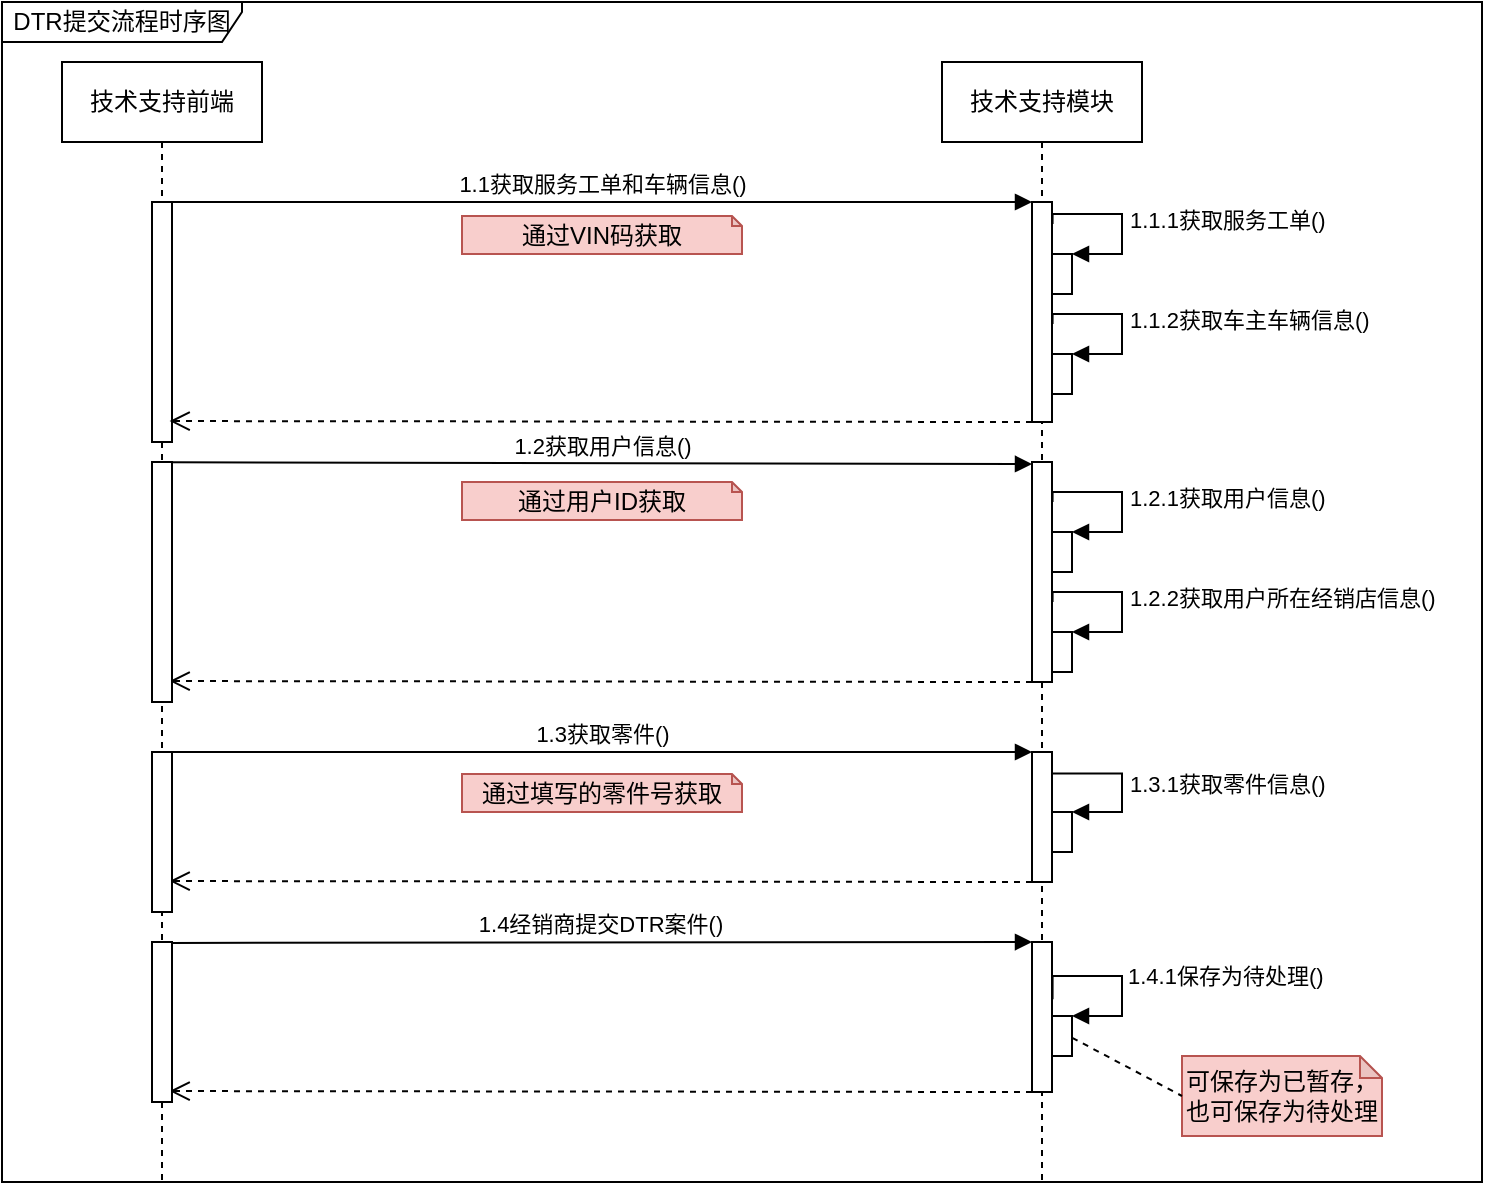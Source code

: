 <mxfile version="16.2.6" type="github" pages="6">
  <diagram id="cKsRXHx9oW5TLlW4O9Td" name="DTR时序图">
    <mxGraphModel dx="1550" dy="714" grid="1" gridSize="10" guides="1" tooltips="1" connect="1" arrows="1" fold="1" page="1" pageScale="1" pageWidth="827" pageHeight="1169" math="0" shadow="0">
      <root>
        <mxCell id="IoVDs216V9Fv6QdhzG9g-0" />
        <mxCell id="IoVDs216V9Fv6QdhzG9g-1" parent="IoVDs216V9Fv6QdhzG9g-0" />
        <mxCell id="D7KoAtK2fCVZ2LbQlsdI-1" value="技术支持模块" style="shape=umlLifeline;perimeter=lifelinePerimeter;whiteSpace=wrap;html=1;container=1;collapsible=0;recursiveResize=0;outlineConnect=0;" parent="IoVDs216V9Fv6QdhzG9g-1" vertex="1">
          <mxGeometry x="520" y="80" width="100" height="560" as="geometry" />
        </mxCell>
        <mxCell id="D7KoAtK2fCVZ2LbQlsdI-4" value="" style="html=1;points=[];perimeter=orthogonalPerimeter;" parent="D7KoAtK2fCVZ2LbQlsdI-1" vertex="1">
          <mxGeometry x="45" y="200" width="10" height="110" as="geometry" />
        </mxCell>
        <mxCell id="D7KoAtK2fCVZ2LbQlsdI-7" value="" style="html=1;points=[];perimeter=orthogonalPerimeter;" parent="D7KoAtK2fCVZ2LbQlsdI-1" vertex="1">
          <mxGeometry x="55" y="235" width="10" height="20" as="geometry" />
        </mxCell>
        <mxCell id="D7KoAtK2fCVZ2LbQlsdI-8" value="1.2.1获取用户信息()" style="edgeStyle=orthogonalEdgeStyle;html=1;align=left;spacingLeft=2;endArrow=block;rounded=0;entryX=1;entryY=0;exitX=1.028;exitY=0.166;exitDx=0;exitDy=0;exitPerimeter=0;" parent="D7KoAtK2fCVZ2LbQlsdI-1" target="D7KoAtK2fCVZ2LbQlsdI-7" edge="1">
          <mxGeometry relative="1" as="geometry">
            <mxPoint x="55.28" y="219.94" as="sourcePoint" />
            <Array as="points">
              <mxPoint x="90" y="215" />
              <mxPoint x="90" y="235" />
            </Array>
          </mxGeometry>
        </mxCell>
        <mxCell id="D7KoAtK2fCVZ2LbQlsdI-2" value="技术支持前端" style="shape=umlLifeline;perimeter=lifelinePerimeter;whiteSpace=wrap;html=1;container=1;collapsible=0;recursiveResize=0;outlineConnect=0;" parent="IoVDs216V9Fv6QdhzG9g-1" vertex="1">
          <mxGeometry x="80" y="80" width="100" height="560" as="geometry" />
        </mxCell>
        <mxCell id="D7KoAtK2fCVZ2LbQlsdI-3" value="" style="html=1;points=[];perimeter=orthogonalPerimeter;" parent="D7KoAtK2fCVZ2LbQlsdI-2" vertex="1">
          <mxGeometry x="45" y="70" width="10" height="120" as="geometry" />
        </mxCell>
        <mxCell id="D7KoAtK2fCVZ2LbQlsdI-5" value="1.2获取用户信息()" style="html=1;verticalAlign=bottom;endArrow=block;entryX=0;entryY=0;rounded=0;exitX=0.905;exitY=-0.008;exitDx=0;exitDy=0;exitPerimeter=0;" parent="IoVDs216V9Fv6QdhzG9g-1" edge="1">
          <mxGeometry relative="1" as="geometry">
            <mxPoint x="134.05" y="280.12" as="sourcePoint" />
            <mxPoint x="565" y="281.0" as="targetPoint" />
          </mxGeometry>
        </mxCell>
        <mxCell id="D7KoAtK2fCVZ2LbQlsdI-6" value="" style="html=1;verticalAlign=bottom;endArrow=open;dashed=1;endSize=8;exitX=0;exitY=0.95;rounded=0;entryX=0.881;entryY=0.999;entryDx=0;entryDy=0;entryPerimeter=0;" parent="IoVDs216V9Fv6QdhzG9g-1" edge="1">
          <mxGeometry relative="1" as="geometry">
            <mxPoint x="133.81" y="389.53" as="targetPoint" />
            <mxPoint x="565" y="390" as="sourcePoint" />
          </mxGeometry>
        </mxCell>
        <mxCell id="gekBPJxxY0JSTuSGeTiJ-0" value="" style="html=1;points=[];perimeter=orthogonalPerimeter;" parent="IoVDs216V9Fv6QdhzG9g-1" vertex="1">
          <mxGeometry x="565" y="425" width="10" height="65" as="geometry" />
        </mxCell>
        <mxCell id="gekBPJxxY0JSTuSGeTiJ-1" value="" style="html=1;points=[];perimeter=orthogonalPerimeter;" parent="IoVDs216V9Fv6QdhzG9g-1" vertex="1">
          <mxGeometry x="575" y="455" width="10" height="20" as="geometry" />
        </mxCell>
        <mxCell id="gekBPJxxY0JSTuSGeTiJ-2" value="1.3.1获取零件信息()" style="edgeStyle=orthogonalEdgeStyle;html=1;align=left;spacingLeft=2;endArrow=block;rounded=0;entryX=1;entryY=0;exitX=1.028;exitY=0.166;exitDx=0;exitDy=0;exitPerimeter=0;" parent="IoVDs216V9Fv6QdhzG9g-1" source="gekBPJxxY0JSTuSGeTiJ-0" target="gekBPJxxY0JSTuSGeTiJ-1" edge="1">
          <mxGeometry relative="1" as="geometry">
            <mxPoint x="50" y="355" as="sourcePoint" />
            <Array as="points">
              <mxPoint x="610" y="435" />
              <mxPoint x="610" y="455" />
            </Array>
          </mxGeometry>
        </mxCell>
        <mxCell id="gekBPJxxY0JSTuSGeTiJ-3" value="1.3获取零件()" style="html=1;verticalAlign=bottom;endArrow=block;entryX=0;entryY=0;rounded=0;" parent="IoVDs216V9Fv6QdhzG9g-1" target="gekBPJxxY0JSTuSGeTiJ-0" edge="1">
          <mxGeometry relative="1" as="geometry">
            <mxPoint x="135" y="425" as="sourcePoint" />
          </mxGeometry>
        </mxCell>
        <mxCell id="gekBPJxxY0JSTuSGeTiJ-4" value="" style="html=1;verticalAlign=bottom;endArrow=open;dashed=1;endSize=8;exitX=0;exitY=0.95;rounded=0;entryX=0.881;entryY=0.999;entryDx=0;entryDy=0;entryPerimeter=0;" parent="IoVDs216V9Fv6QdhzG9g-1" edge="1">
          <mxGeometry relative="1" as="geometry">
            <mxPoint x="133.81" y="489.53" as="targetPoint" />
            <mxPoint x="565" y="490" as="sourcePoint" />
          </mxGeometry>
        </mxCell>
        <mxCell id="gekBPJxxY0JSTuSGeTiJ-5" value="" style="html=1;points=[];perimeter=orthogonalPerimeter;" parent="IoVDs216V9Fv6QdhzG9g-1" vertex="1">
          <mxGeometry x="575" y="365" width="10" height="20" as="geometry" />
        </mxCell>
        <mxCell id="gekBPJxxY0JSTuSGeTiJ-6" value="1.2.2获取用户所在经销店信息()" style="edgeStyle=orthogonalEdgeStyle;html=1;align=left;spacingLeft=2;endArrow=block;rounded=0;entryX=1;entryY=0;exitX=1.028;exitY=0.166;exitDx=0;exitDy=0;exitPerimeter=0;" parent="IoVDs216V9Fv6QdhzG9g-1" target="gekBPJxxY0JSTuSGeTiJ-5" edge="1">
          <mxGeometry relative="1" as="geometry">
            <mxPoint x="575.28" y="349.94" as="sourcePoint" />
            <Array as="points">
              <mxPoint x="610" y="345" />
              <mxPoint x="610" y="365" />
            </Array>
          </mxGeometry>
        </mxCell>
        <mxCell id="RPBsQV_w16bTpnQNkWs2-0" value="" style="html=1;points=[];perimeter=orthogonalPerimeter;" parent="IoVDs216V9Fv6QdhzG9g-1" vertex="1">
          <mxGeometry x="565" y="520" width="10" height="75" as="geometry" />
        </mxCell>
        <mxCell id="RPBsQV_w16bTpnQNkWs2-1" value="" style="html=1;points=[];perimeter=orthogonalPerimeter;" parent="IoVDs216V9Fv6QdhzG9g-1" vertex="1">
          <mxGeometry x="575" y="557" width="10" height="20" as="geometry" />
        </mxCell>
        <mxCell id="RPBsQV_w16bTpnQNkWs2-2" value="1.4.1保存为待处理()" style="edgeStyle=orthogonalEdgeStyle;html=1;align=left;spacingLeft=2;endArrow=block;rounded=0;entryX=1;entryY=0;exitX=1.028;exitY=0.166;exitDx=0;exitDy=0;exitPerimeter=0;" parent="IoVDs216V9Fv6QdhzG9g-1" target="RPBsQV_w16bTpnQNkWs2-1" edge="1">
          <mxGeometry relative="1" as="geometry">
            <mxPoint x="575.28" y="548.58" as="sourcePoint" />
            <Array as="points">
              <mxPoint x="610" y="537" />
              <mxPoint x="610" y="557" />
            </Array>
          </mxGeometry>
        </mxCell>
        <mxCell id="RPBsQV_w16bTpnQNkWs2-3" value="1.4经销商提交DTR案件()" style="html=1;verticalAlign=bottom;endArrow=block;entryX=0;entryY=0;rounded=0;exitX=0.844;exitY=0.006;exitDx=0;exitDy=0;exitPerimeter=0;" parent="IoVDs216V9Fv6QdhzG9g-1" source="G4X2dpMiwodD4Q2TWgMe-2" target="RPBsQV_w16bTpnQNkWs2-0" edge="1">
          <mxGeometry relative="1" as="geometry">
            <mxPoint x="135.0" y="525" as="sourcePoint" />
          </mxGeometry>
        </mxCell>
        <mxCell id="RPBsQV_w16bTpnQNkWs2-4" value="" style="html=1;verticalAlign=bottom;endArrow=open;dashed=1;endSize=8;exitX=0;exitY=0.95;rounded=0;entryX=0.881;entryY=0.999;entryDx=0;entryDy=0;entryPerimeter=0;" parent="IoVDs216V9Fv6QdhzG9g-1" edge="1">
          <mxGeometry relative="1" as="geometry">
            <mxPoint x="133.81" y="594.53" as="targetPoint" />
            <mxPoint x="565" y="595" as="sourcePoint" />
          </mxGeometry>
        </mxCell>
        <mxCell id="RPBsQV_w16bTpnQNkWs2-10" value="" style="html=1;points=[];perimeter=orthogonalPerimeter;" parent="IoVDs216V9Fv6QdhzG9g-1" vertex="1">
          <mxGeometry x="565" y="150" width="10" height="110" as="geometry" />
        </mxCell>
        <mxCell id="RPBsQV_w16bTpnQNkWs2-11" value="" style="html=1;points=[];perimeter=orthogonalPerimeter;" parent="IoVDs216V9Fv6QdhzG9g-1" vertex="1">
          <mxGeometry x="575" y="176" width="10" height="20" as="geometry" />
        </mxCell>
        <mxCell id="RPBsQV_w16bTpnQNkWs2-12" value="1.1.1获取服务工单()" style="edgeStyle=orthogonalEdgeStyle;html=1;align=left;spacingLeft=2;endArrow=block;rounded=0;entryX=1;entryY=0;exitX=1.028;exitY=0.166;exitDx=0;exitDy=0;exitPerimeter=0;" parent="IoVDs216V9Fv6QdhzG9g-1" target="RPBsQV_w16bTpnQNkWs2-11" edge="1">
          <mxGeometry relative="1" as="geometry">
            <mxPoint x="575.28" y="160.94" as="sourcePoint" />
            <Array as="points">
              <mxPoint x="610" y="156" />
              <mxPoint x="610" y="176" />
            </Array>
          </mxGeometry>
        </mxCell>
        <mxCell id="RPBsQV_w16bTpnQNkWs2-13" value="1.1获取服务工单和车辆信息()" style="html=1;verticalAlign=bottom;endArrow=block;entryX=0;entryY=0;rounded=0;" parent="IoVDs216V9Fv6QdhzG9g-1" target="RPBsQV_w16bTpnQNkWs2-10" edge="1">
          <mxGeometry relative="1" as="geometry">
            <mxPoint x="135" y="150" as="sourcePoint" />
          </mxGeometry>
        </mxCell>
        <mxCell id="RPBsQV_w16bTpnQNkWs2-14" value="" style="html=1;verticalAlign=bottom;endArrow=open;dashed=1;endSize=8;exitX=0;exitY=0.95;rounded=0;entryX=0.881;entryY=0.999;entryDx=0;entryDy=0;entryPerimeter=0;" parent="IoVDs216V9Fv6QdhzG9g-1" edge="1">
          <mxGeometry relative="1" as="geometry">
            <mxPoint x="133.81" y="259.53" as="targetPoint" />
            <mxPoint x="565" y="260" as="sourcePoint" />
          </mxGeometry>
        </mxCell>
        <mxCell id="RPBsQV_w16bTpnQNkWs2-15" value="" style="html=1;points=[];perimeter=orthogonalPerimeter;" parent="IoVDs216V9Fv6QdhzG9g-1" vertex="1">
          <mxGeometry x="575" y="226" width="10" height="20" as="geometry" />
        </mxCell>
        <mxCell id="RPBsQV_w16bTpnQNkWs2-16" value="1.1.2获取车主车辆信息()" style="edgeStyle=orthogonalEdgeStyle;html=1;align=left;spacingLeft=2;endArrow=block;rounded=0;entryX=1;entryY=0;exitX=1.028;exitY=0.166;exitDx=0;exitDy=0;exitPerimeter=0;" parent="IoVDs216V9Fv6QdhzG9g-1" target="RPBsQV_w16bTpnQNkWs2-15" edge="1">
          <mxGeometry relative="1" as="geometry">
            <mxPoint x="575.28" y="210.94" as="sourcePoint" />
            <Array as="points">
              <mxPoint x="610" y="206" />
              <mxPoint x="610" y="226" />
            </Array>
          </mxGeometry>
        </mxCell>
        <mxCell id="zlaXa4DuHD3fWVorX1YU-0" value="通过VIN码获取" style="shape=note;whiteSpace=wrap;html=1;backgroundOutline=1;darkOpacity=0.05;size=5;fillColor=#f8cecc;strokeColor=#b85450;" parent="IoVDs216V9Fv6QdhzG9g-1" vertex="1">
          <mxGeometry x="280" y="157" width="140" height="19" as="geometry" />
        </mxCell>
        <mxCell id="zlaXa4DuHD3fWVorX1YU-1" value="通过用户ID获取" style="shape=note;whiteSpace=wrap;html=1;backgroundOutline=1;darkOpacity=0.05;size=5;fillColor=#f8cecc;strokeColor=#b85450;" parent="IoVDs216V9Fv6QdhzG9g-1" vertex="1">
          <mxGeometry x="280" y="290" width="140" height="19" as="geometry" />
        </mxCell>
        <mxCell id="zlaXa4DuHD3fWVorX1YU-2" value="通过填写的零件号获取" style="shape=note;whiteSpace=wrap;html=1;backgroundOutline=1;darkOpacity=0.05;size=5;fillColor=#f8cecc;strokeColor=#b85450;" parent="IoVDs216V9Fv6QdhzG9g-1" vertex="1">
          <mxGeometry x="280" y="436" width="140" height="19" as="geometry" />
        </mxCell>
        <mxCell id="ZJj1nQsu_qz28lxrPHCl-0" value="可保存为已暂存，也可保存为待处理" style="shape=note;whiteSpace=wrap;html=1;backgroundOutline=1;darkOpacity=0.05;fillColor=#f8cecc;strokeColor=#b85450;size=11;" parent="IoVDs216V9Fv6QdhzG9g-1" vertex="1">
          <mxGeometry x="640" y="577" width="100" height="40" as="geometry" />
        </mxCell>
        <mxCell id="cirDGncQVs1JiH4k2Etf-0" value="" style="endArrow=none;dashed=1;html=1;rounded=0;entryX=0;entryY=0.5;entryDx=0;entryDy=0;entryPerimeter=0;exitX=1.012;exitY=0.544;exitDx=0;exitDy=0;exitPerimeter=0;" parent="IoVDs216V9Fv6QdhzG9g-1" source="RPBsQV_w16bTpnQNkWs2-1" target="ZJj1nQsu_qz28lxrPHCl-0" edge="1">
          <mxGeometry width="50" height="50" relative="1" as="geometry">
            <mxPoint x="330" y="597" as="sourcePoint" />
            <mxPoint x="380" y="547" as="targetPoint" />
          </mxGeometry>
        </mxCell>
        <mxCell id="9p5YEqd-RMbACSkKxZzz-20" value="DTR提交流程时序图" style="shape=umlFrame;whiteSpace=wrap;html=1;fillColor=#FFFFFF;width=120;height=20;" parent="IoVDs216V9Fv6QdhzG9g-1" vertex="1">
          <mxGeometry x="50" y="50" width="740" height="590" as="geometry" />
        </mxCell>
        <mxCell id="G4X2dpMiwodD4Q2TWgMe-0" value="" style="html=1;points=[];perimeter=orthogonalPerimeter;" parent="IoVDs216V9Fv6QdhzG9g-1" vertex="1">
          <mxGeometry x="125" y="280" width="10" height="120" as="geometry" />
        </mxCell>
        <mxCell id="G4X2dpMiwodD4Q2TWgMe-1" value="" style="html=1;points=[];perimeter=orthogonalPerimeter;" parent="IoVDs216V9Fv6QdhzG9g-1" vertex="1">
          <mxGeometry x="125" y="425" width="10" height="80" as="geometry" />
        </mxCell>
        <mxCell id="G4X2dpMiwodD4Q2TWgMe-2" value="" style="html=1;points=[];perimeter=orthogonalPerimeter;" parent="IoVDs216V9Fv6QdhzG9g-1" vertex="1">
          <mxGeometry x="125" y="520" width="10" height="80" as="geometry" />
        </mxCell>
      </root>
    </mxGraphModel>
  </diagram>
  <diagram id="q1aSp5IROTwQlDtECgx3" name="DTR时序图2">
    <mxGraphModel dx="1085" dy="500" grid="1" gridSize="10" guides="1" tooltips="1" connect="1" arrows="1" fold="1" page="1" pageScale="1" pageWidth="827" pageHeight="1169" math="0" shadow="0">
      <root>
        <mxCell id="zclg6zkMjwyYtT2A6G6i-0" />
        <mxCell id="zclg6zkMjwyYtT2A6G6i-1" parent="zclg6zkMjwyYtT2A6G6i-0" />
        <mxCell id="zclg6zkMjwyYtT2A6G6i-2" value="技术支持模块" style="shape=umlLifeline;perimeter=lifelinePerimeter;whiteSpace=wrap;html=1;container=1;collapsible=0;recursiveResize=0;outlineConnect=0;" parent="zclg6zkMjwyYtT2A6G6i-1" vertex="1">
          <mxGeometry x="520" y="80" width="100" height="480" as="geometry" />
        </mxCell>
        <mxCell id="zclg6zkMjwyYtT2A6G6i-6" value="" style="html=1;points=[];perimeter=orthogonalPerimeter;fillColor=#FFFFFF;" parent="zclg6zkMjwyYtT2A6G6i-2" vertex="1">
          <mxGeometry x="55" y="335" width="10" height="30" as="geometry" />
        </mxCell>
        <mxCell id="zclg6zkMjwyYtT2A6G6i-7" value="" style="html=1;points=[];perimeter=orthogonalPerimeter;fillColor=#FFFFFF;" parent="zclg6zkMjwyYtT2A6G6i-2" vertex="1">
          <mxGeometry x="55" y="265" width="10" height="30" as="geometry" />
        </mxCell>
        <mxCell id="zclg6zkMjwyYtT2A6G6i-8" value="" style="html=1;points=[];perimeter=orthogonalPerimeter;fillColor=#FFFFFF;" parent="zclg6zkMjwyYtT2A6G6i-2" vertex="1">
          <mxGeometry x="56" y="405" width="10" height="30" as="geometry" />
        </mxCell>
        <mxCell id="zclg6zkMjwyYtT2A6G6i-9" value="技术支持前端" style="shape=umlLifeline;perimeter=lifelinePerimeter;whiteSpace=wrap;html=1;container=1;collapsible=0;recursiveResize=0;outlineConnect=0;" parent="zclg6zkMjwyYtT2A6G6i-1" vertex="1">
          <mxGeometry x="80" y="80" width="100" height="480" as="geometry" />
        </mxCell>
        <mxCell id="zclg6zkMjwyYtT2A6G6i-11" value="" style="html=1;points=[];perimeter=orthogonalPerimeter;fillColor=#FFFFFF;" parent="zclg6zkMjwyYtT2A6G6i-9" vertex="1">
          <mxGeometry x="45" y="95" width="10" height="85" as="geometry" />
        </mxCell>
        <mxCell id="zclg6zkMjwyYtT2A6G6i-38" value="" style="html=1;points=[];perimeter=orthogonalPerimeter;fillColor=#FFFFFF;" parent="zclg6zkMjwyYtT2A6G6i-1" vertex="1">
          <mxGeometry x="125" y="295" width="10" height="245" as="geometry" />
        </mxCell>
        <mxCell id="zclg6zkMjwyYtT2A6G6i-39" value="" style="html=1;points=[];perimeter=orthogonalPerimeter;" parent="zclg6zkMjwyYtT2A6G6i-1" vertex="1">
          <mxGeometry x="566" y="295" width="10" height="235" as="geometry" />
        </mxCell>
        <mxCell id="zclg6zkMjwyYtT2A6G6i-40" value="2.EDER处理DTR()" style="html=1;verticalAlign=bottom;endArrow=block;entryX=0;entryY=0;rounded=0;" parent="zclg6zkMjwyYtT2A6G6i-1" target="zclg6zkMjwyYtT2A6G6i-39" edge="1">
          <mxGeometry relative="1" as="geometry">
            <mxPoint x="136" y="295" as="sourcePoint" />
          </mxGeometry>
        </mxCell>
        <mxCell id="zclg6zkMjwyYtT2A6G6i-41" value="" style="html=1;verticalAlign=bottom;endArrow=open;dashed=1;endSize=8;exitX=0;exitY=0.95;rounded=0;entryX=0.881;entryY=0.999;entryDx=0;entryDy=0;entryPerimeter=0;" parent="zclg6zkMjwyYtT2A6G6i-1" edge="1">
          <mxGeometry relative="1" as="geometry">
            <mxPoint x="134.81" y="529.53" as="targetPoint" />
            <mxPoint x="566" y="530" as="sourcePoint" />
          </mxGeometry>
        </mxCell>
        <mxCell id="zclg6zkMjwyYtT2A6G6i-42" value="2.2关联议案()" style="edgeStyle=orthogonalEdgeStyle;html=1;align=left;spacingLeft=2;endArrow=block;rounded=0;entryX=1;entryY=0;exitX=0.993;exitY=0.168;exitDx=0;exitDy=0;exitPerimeter=0;" parent="zclg6zkMjwyYtT2A6G6i-1" target="zclg6zkMjwyYtT2A6G6i-6" edge="1">
          <mxGeometry relative="1" as="geometry">
            <mxPoint x="575.93" y="411.96" as="sourcePoint" />
            <Array as="points">
              <mxPoint x="610" y="395" />
              <mxPoint x="610" y="415" />
            </Array>
          </mxGeometry>
        </mxCell>
        <mxCell id="zclg6zkMjwyYtT2A6G6i-43" value="2.1发送新增议案至事件总线MQ，新增议案()" style="edgeStyle=orthogonalEdgeStyle;html=1;align=left;spacingLeft=2;endArrow=block;rounded=0;entryX=1;entryY=0;exitX=1.035;exitY=0.478;exitDx=0;exitDy=0;exitPerimeter=0;" parent="zclg6zkMjwyYtT2A6G6i-1" edge="1">
          <mxGeometry relative="1" as="geometry">
            <mxPoint x="576.35" y="330.16" as="sourcePoint" />
            <Array as="points">
              <mxPoint x="610" y="325" />
              <mxPoint x="610" y="345" />
            </Array>
            <mxPoint x="585" y="345" as="targetPoint" />
          </mxGeometry>
        </mxCell>
        <mxCell id="zclg6zkMjwyYtT2A6G6i-44" value="2.3更新状态为已通过" style="edgeStyle=orthogonalEdgeStyle;html=1;align=left;spacingLeft=2;endArrow=block;rounded=0;entryX=1;entryY=0;exitX=0.96;exitY=0.775;exitDx=0;exitDy=0;exitPerimeter=0;" parent="zclg6zkMjwyYtT2A6G6i-1" target="zclg6zkMjwyYtT2A6G6i-8" edge="1">
          <mxGeometry relative="1" as="geometry">
            <mxPoint x="575.6" y="465.5" as="sourcePoint" />
            <Array as="points">
              <mxPoint x="610" y="466" />
              <mxPoint x="610" y="485" />
            </Array>
          </mxGeometry>
        </mxCell>
        <mxCell id="zclg6zkMjwyYtT2A6G6i-45" value="" style="html=1;points=[];perimeter=orthogonalPerimeter;" parent="zclg6zkMjwyYtT2A6G6i-1" vertex="1">
          <mxGeometry x="565" y="175" width="10" height="70" as="geometry" />
        </mxCell>
        <mxCell id="zclg6zkMjwyYtT2A6G6i-46" value="" style="html=1;points=[];perimeter=orthogonalPerimeter;" parent="zclg6zkMjwyYtT2A6G6i-1" vertex="1">
          <mxGeometry x="575" y="215" width="10" height="20" as="geometry" />
        </mxCell>
        <mxCell id="zclg6zkMjwyYtT2A6G6i-47" value="1.1更新为已退回()" style="edgeStyle=orthogonalEdgeStyle;html=1;align=left;spacingLeft=2;endArrow=block;rounded=0;entryX=1;entryY=0;exitX=1.028;exitY=0.166;exitDx=0;exitDy=0;exitPerimeter=0;" parent="zclg6zkMjwyYtT2A6G6i-1" target="zclg6zkMjwyYtT2A6G6i-46" edge="1">
          <mxGeometry relative="1" as="geometry">
            <mxPoint x="575.28" y="206.58" as="sourcePoint" />
            <Array as="points">
              <mxPoint x="610" y="195" />
              <mxPoint x="610" y="215" />
            </Array>
          </mxGeometry>
        </mxCell>
        <mxCell id="zclg6zkMjwyYtT2A6G6i-48" value="1.EDER退回DTR()" style="html=1;verticalAlign=bottom;endArrow=block;entryX=0;entryY=0;rounded=0;" parent="zclg6zkMjwyYtT2A6G6i-1" target="zclg6zkMjwyYtT2A6G6i-45" edge="1">
          <mxGeometry relative="1" as="geometry">
            <mxPoint x="135" y="175" as="sourcePoint" />
          </mxGeometry>
        </mxCell>
        <mxCell id="zclg6zkMjwyYtT2A6G6i-49" value="" style="html=1;verticalAlign=bottom;endArrow=open;dashed=1;endSize=8;exitX=0;exitY=0.95;rounded=0;entryX=0.881;entryY=0.999;entryDx=0;entryDy=0;entryPerimeter=0;" parent="zclg6zkMjwyYtT2A6G6i-1" edge="1">
          <mxGeometry relative="1" as="geometry">
            <mxPoint x="133.81" y="244.53" as="targetPoint" />
            <mxPoint x="565" y="245" as="sourcePoint" />
          </mxGeometry>
        </mxCell>
        <mxCell id="zclg6zkMjwyYtT2A6G6i-50" value="仅待处理的DTR能退回" style="shape=note;whiteSpace=wrap;html=1;backgroundOutline=1;darkOpacity=0.05;fillColor=#f8cecc;strokeColor=#b85450;size=9;" parent="zclg6zkMjwyYtT2A6G6i-1" vertex="1">
          <mxGeometry x="640" y="245" width="130" height="30" as="geometry" />
        </mxCell>
        <mxCell id="zclg6zkMjwyYtT2A6G6i-51" value="" style="endArrow=none;dashed=1;html=1;rounded=0;entryX=0;entryY=0.5;entryDx=0;entryDy=0;entryPerimeter=0;exitX=1.012;exitY=0.544;exitDx=0;exitDy=0;exitPerimeter=0;" parent="zclg6zkMjwyYtT2A6G6i-1" source="zclg6zkMjwyYtT2A6G6i-46" target="zclg6zkMjwyYtT2A6G6i-50" edge="1">
          <mxGeometry width="50" height="50" relative="1" as="geometry">
            <mxPoint x="330" y="255" as="sourcePoint" />
            <mxPoint x="380" y="205" as="targetPoint" />
          </mxGeometry>
        </mxCell>
        <mxCell id="zclg6zkMjwyYtT2A6G6i-52" value="DTR处理流程时序图" style="shape=umlFrame;whiteSpace=wrap;html=1;fillColor=#FFFFFF;width=120;height=20;" parent="zclg6zkMjwyYtT2A6G6i-1" vertex="1">
          <mxGeometry x="50" y="40" width="1060" height="520" as="geometry" />
        </mxCell>
        <mxCell id="zclg6zkMjwyYtT2A6G6i-54" value="1.DTR已关联议案：可重新选择关联&lt;br&gt;2.未关联议案：可直接关联已存在的议案&lt;br&gt;3.已有议案中也没有符合的议案，可新增议案后再关联" style="shape=note;whiteSpace=wrap;html=1;backgroundOutline=1;darkOpacity=0.05;fillColor=#f8cecc;strokeColor=#b85450;size=9;" parent="zclg6zkMjwyYtT2A6G6i-1" vertex="1">
          <mxGeometry x="890" y="370" width="220" height="60" as="geometry" />
        </mxCell>
        <mxCell id="zclg6zkMjwyYtT2A6G6i-55" value="" style="endArrow=none;dashed=1;html=1;rounded=0;entryX=0;entryY=0.5;entryDx=0;entryDy=0;entryPerimeter=0;exitX=1.005;exitY=0.347;exitDx=0;exitDy=0;exitPerimeter=0;" parent="zclg6zkMjwyYtT2A6G6i-1" target="zclg6zkMjwyYtT2A6G6i-54" edge="1">
          <mxGeometry width="50" height="50" relative="1" as="geometry">
            <mxPoint x="861.85" y="358.58" as="sourcePoint" />
            <mxPoint x="660" y="330" as="targetPoint" />
          </mxGeometry>
        </mxCell>
        <mxCell id="zclg6zkMjwyYtT2A6G6i-56" value="仅关联议案的DTR能通过" style="shape=note;whiteSpace=wrap;html=1;backgroundOutline=1;darkOpacity=0.05;fillColor=#f8cecc;strokeColor=#b85450;size=9;" parent="zclg6zkMjwyYtT2A6G6i-1" vertex="1">
          <mxGeometry x="650" y="485" width="140" height="30" as="geometry" />
        </mxCell>
        <mxCell id="zclg6zkMjwyYtT2A6G6i-57" value="" style="endArrow=none;dashed=1;html=1;rounded=0;entryX=0;entryY=0.5;entryDx=0;entryDy=0;entryPerimeter=0;exitX=0.912;exitY=0.337;exitDx=0;exitDy=0;exitPerimeter=0;" parent="zclg6zkMjwyYtT2A6G6i-1" source="zclg6zkMjwyYtT2A6G6i-8" target="zclg6zkMjwyYtT2A6G6i-56" edge="1">
          <mxGeometry width="50" height="50" relative="1" as="geometry">
            <mxPoint x="871.85" y="368.58" as="sourcePoint" />
            <mxPoint x="900" y="410" as="targetPoint" />
          </mxGeometry>
        </mxCell>
        <mxCell id="TSM8gEdSa5uglq9qhi0k-0" value="alt" style="shape=umlFrame;whiteSpace=wrap;html=1;fillColor=#FFFFFF;width=30;height=20;" parent="zclg6zkMjwyYtT2A6G6i-1" vertex="1">
          <mxGeometry x="490" y="310" width="370" height="140" as="geometry" />
        </mxCell>
      </root>
    </mxGraphModel>
  </diagram>
  <diagram id="V0s0wlpr_3-9tdm5yaTr" name="DTR聚合根">
    <mxGraphModel dx="1038" dy="979" grid="1" gridSize="10" guides="1" tooltips="1" connect="1" arrows="1" fold="1" page="0" pageScale="1" pageWidth="827" pageHeight="1169" background="none" math="0" shadow="0">
      <root>
        <mxCell id="WmhHNf8XsClNrqrAS_oT-0" />
        <mxCell id="WmhHNf8XsClNrqrAS_oT-1" parent="WmhHNf8XsClNrqrAS_oT-0" />
        <mxCell id="WmhHNf8XsClNrqrAS_oT-82" value="担当配置" style="shape=table;startSize=30;container=1;collapsible=1;childLayout=tableLayout;fixedRows=1;rowLines=0;fontStyle=1;align=center;resizeLast=1;rounded=0;fillColor=#CFC86B;strokeColor=default;swimlaneLine=1;shadow=0;labelBorderColor=none;labelBackgroundColor=none;" parent="WmhHNf8XsClNrqrAS_oT-1" vertex="1">
          <mxGeometry x="560" y="300" width="180" height="120" as="geometry" />
        </mxCell>
        <mxCell id="WmhHNf8XsClNrqrAS_oT-83" value="" style="shape=partialRectangle;collapsible=0;dropTarget=0;pointerEvents=0;fillColor=#CFC86B;top=0;left=0;bottom=0;right=0;points=[[0,0.5],[1,0.5]];portConstraint=eastwest;rounded=1;strokeColor=default;swimlaneLine=1;shadow=0;labelBorderColor=none;labelBackgroundColor=none;" parent="WmhHNf8XsClNrqrAS_oT-82" vertex="1">
          <mxGeometry y="30" width="180" height="30" as="geometry" />
        </mxCell>
        <mxCell id="WmhHNf8XsClNrqrAS_oT-84" value="PK" style="shape=partialRectangle;connectable=0;fillColor=#CFC86B;top=0;left=0;bottom=0;right=0;editable=1;overflow=hidden;rounded=1;fontStyle=1;strokeColor=default;swimlaneLine=1;shadow=0;labelBorderColor=none;labelBackgroundColor=none;" parent="WmhHNf8XsClNrqrAS_oT-83" vertex="1">
          <mxGeometry width="30" height="30" as="geometry">
            <mxRectangle width="30" height="30" as="alternateBounds" />
          </mxGeometry>
        </mxCell>
        <mxCell id="WmhHNf8XsClNrqrAS_oT-85" value="ID" style="shape=partialRectangle;connectable=0;fillColor=#CFC86B;top=0;left=0;bottom=0;right=0;align=left;spacingLeft=6;overflow=hidden;rounded=1;fontStyle=1;strokeColor=default;swimlaneLine=1;shadow=0;labelBorderColor=none;labelBackgroundColor=none;" parent="WmhHNf8XsClNrqrAS_oT-83" vertex="1">
          <mxGeometry x="30" width="150" height="30" as="geometry">
            <mxRectangle width="150" height="30" as="alternateBounds" />
          </mxGeometry>
        </mxCell>
        <mxCell id="WmhHNf8XsClNrqrAS_oT-86" value="" style="shape=partialRectangle;collapsible=0;dropTarget=0;pointerEvents=0;fillColor=#CFC86B;top=0;left=0;bottom=0;right=0;points=[[0,0.5],[1,0.5]];portConstraint=eastwest;rounded=1;strokeColor=default;swimlaneLine=1;shadow=0;labelBorderColor=none;labelBackgroundColor=none;" parent="WmhHNf8XsClNrqrAS_oT-82" vertex="1">
          <mxGeometry y="60" width="180" height="30" as="geometry" />
        </mxCell>
        <mxCell id="WmhHNf8XsClNrqrAS_oT-87" value="" style="shape=partialRectangle;connectable=0;fillColor=#CFC86B;top=0;left=0;bottom=0;right=0;editable=1;overflow=hidden;rounded=1;strokeColor=default;swimlaneLine=1;shadow=0;labelBorderColor=none;labelBackgroundColor=none;" parent="WmhHNf8XsClNrqrAS_oT-86" vertex="1">
          <mxGeometry width="30" height="30" as="geometry">
            <mxRectangle width="30" height="30" as="alternateBounds" />
          </mxGeometry>
        </mxCell>
        <mxCell id="WmhHNf8XsClNrqrAS_oT-88" value="所属部门" style="shape=partialRectangle;connectable=0;fillColor=#CFC86B;top=0;left=0;bottom=0;right=0;align=left;spacingLeft=6;overflow=hidden;rounded=1;strokeColor=default;swimlaneLine=1;shadow=0;labelBorderColor=none;labelBackgroundColor=none;" parent="WmhHNf8XsClNrqrAS_oT-86" vertex="1">
          <mxGeometry x="30" width="150" height="30" as="geometry">
            <mxRectangle width="150" height="30" as="alternateBounds" />
          </mxGeometry>
        </mxCell>
        <mxCell id="WmhHNf8XsClNrqrAS_oT-89" style="shape=partialRectangle;collapsible=0;dropTarget=0;pointerEvents=0;fillColor=#CFC86B;top=0;left=0;bottom=0;right=0;points=[[0,0.5],[1,0.5]];portConstraint=eastwest;rounded=1;strokeColor=default;swimlaneLine=1;shadow=0;labelBorderColor=none;labelBackgroundColor=none;" parent="WmhHNf8XsClNrqrAS_oT-82" vertex="1">
          <mxGeometry y="90" width="180" height="30" as="geometry" />
        </mxCell>
        <mxCell id="WmhHNf8XsClNrqrAS_oT-90" style="shape=partialRectangle;connectable=0;fillColor=#CFC86B;top=0;left=0;bottom=0;right=0;editable=1;overflow=hidden;rounded=1;strokeColor=default;swimlaneLine=1;shadow=0;labelBorderColor=none;labelBackgroundColor=none;" parent="WmhHNf8XsClNrqrAS_oT-89" vertex="1">
          <mxGeometry width="30" height="30" as="geometry">
            <mxRectangle width="30" height="30" as="alternateBounds" />
          </mxGeometry>
        </mxCell>
        <mxCell id="WmhHNf8XsClNrqrAS_oT-91" value="联系电话" style="shape=partialRectangle;connectable=0;fillColor=#CFC86B;top=0;left=0;bottom=0;right=0;align=left;spacingLeft=6;overflow=hidden;rounded=1;strokeColor=default;swimlaneLine=1;shadow=0;labelBorderColor=none;labelBackgroundColor=none;" parent="WmhHNf8XsClNrqrAS_oT-89" vertex="1">
          <mxGeometry x="30" width="150" height="30" as="geometry">
            <mxRectangle width="150" height="30" as="alternateBounds" />
          </mxGeometry>
        </mxCell>
        <mxCell id="WmhHNf8XsClNrqrAS_oT-95" value="担当负责机能" style="shape=table;startSize=30;container=1;collapsible=1;childLayout=tableLayout;fixedRows=1;rowLines=0;fontStyle=1;align=center;resizeLast=1;rounded=0;fillColor=#CFC86B;strokeColor=default;swimlaneLine=1;shadow=0;labelBorderColor=none;labelBackgroundColor=none;" parent="WmhHNf8XsClNrqrAS_oT-1" vertex="1">
          <mxGeometry x="560" y="500" width="180" height="150" as="geometry" />
        </mxCell>
        <mxCell id="WmhHNf8XsClNrqrAS_oT-96" style="shape=partialRectangle;collapsible=0;dropTarget=0;pointerEvents=0;fillColor=#CFC86B;top=0;left=0;bottom=0;right=0;points=[[0,0.5],[1,0.5]];portConstraint=eastwest;rounded=1;strokeColor=default;swimlaneLine=1;shadow=0;labelBorderColor=none;labelBackgroundColor=none;" parent="WmhHNf8XsClNrqrAS_oT-95" vertex="1">
          <mxGeometry y="30" width="180" height="30" as="geometry" />
        </mxCell>
        <mxCell id="WmhHNf8XsClNrqrAS_oT-97" value="PK" style="shape=partialRectangle;connectable=0;fillColor=#CFC86B;top=0;left=0;bottom=0;right=0;editable=1;overflow=hidden;rounded=1;fontStyle=1;strokeColor=default;swimlaneLine=1;shadow=0;labelBorderColor=none;labelBackgroundColor=none;" parent="WmhHNf8XsClNrqrAS_oT-96" vertex="1">
          <mxGeometry width="30" height="30" as="geometry">
            <mxRectangle width="30" height="30" as="alternateBounds" />
          </mxGeometry>
        </mxCell>
        <mxCell id="WmhHNf8XsClNrqrAS_oT-98" value="ID                " style="shape=partialRectangle;connectable=0;fillColor=#CFC86B;top=0;left=0;bottom=0;right=0;align=left;spacingLeft=6;overflow=hidden;rounded=1;fontStyle=1;strokeColor=default;swimlaneLine=1;shadow=0;labelBorderColor=none;labelBackgroundColor=none;" parent="WmhHNf8XsClNrqrAS_oT-96" vertex="1">
          <mxGeometry x="30" width="150" height="30" as="geometry">
            <mxRectangle width="150" height="30" as="alternateBounds" />
          </mxGeometry>
        </mxCell>
        <mxCell id="WmhHNf8XsClNrqrAS_oT-99" style="shape=partialRectangle;collapsible=0;dropTarget=0;pointerEvents=0;fillColor=#CFC86B;top=0;left=0;bottom=0;right=0;points=[[0,0.5],[1,0.5]];portConstraint=eastwest;rounded=1;strokeColor=default;swimlaneLine=1;shadow=0;labelBorderColor=none;labelBackgroundColor=none;" parent="WmhHNf8XsClNrqrAS_oT-95" vertex="1">
          <mxGeometry y="60" width="180" height="30" as="geometry" />
        </mxCell>
        <mxCell id="WmhHNf8XsClNrqrAS_oT-100" value="FK" style="shape=partialRectangle;connectable=0;fillColor=#CFC86B;top=0;left=0;bottom=0;right=0;editable=1;overflow=hidden;rounded=1;fontStyle=1;strokeColor=default;swimlaneLine=1;shadow=0;labelBorderColor=none;labelBackgroundColor=none;" parent="WmhHNf8XsClNrqrAS_oT-99" vertex="1">
          <mxGeometry width="30" height="30" as="geometry">
            <mxRectangle width="30" height="30" as="alternateBounds" />
          </mxGeometry>
        </mxCell>
        <mxCell id="WmhHNf8XsClNrqrAS_oT-101" value="担当人             " style="shape=partialRectangle;connectable=0;fillColor=#CFC86B;top=0;left=0;bottom=0;right=0;align=left;spacingLeft=6;overflow=hidden;rounded=1;fontStyle=1;strokeColor=default;swimlaneLine=1;shadow=0;labelBorderColor=none;labelBackgroundColor=none;" parent="WmhHNf8XsClNrqrAS_oT-99" vertex="1">
          <mxGeometry x="30" width="150" height="30" as="geometry">
            <mxRectangle width="150" height="30" as="alternateBounds" />
          </mxGeometry>
        </mxCell>
        <mxCell id="WmhHNf8XsClNrqrAS_oT-102" value="" style="shape=partialRectangle;collapsible=0;dropTarget=0;pointerEvents=0;fillColor=#CFC86B;top=0;left=0;bottom=0;right=0;points=[[0,0.5],[1,0.5]];portConstraint=eastwest;rounded=1;strokeColor=default;swimlaneLine=1;shadow=0;labelBorderColor=none;labelBackgroundColor=none;" parent="WmhHNf8XsClNrqrAS_oT-95" vertex="1">
          <mxGeometry y="90" width="180" height="30" as="geometry" />
        </mxCell>
        <mxCell id="WmhHNf8XsClNrqrAS_oT-103" value="" style="shape=partialRectangle;connectable=0;fillColor=#CFC86B;top=0;left=0;bottom=0;right=0;editable=1;overflow=hidden;rounded=1;strokeColor=default;swimlaneLine=1;shadow=0;labelBorderColor=none;labelBackgroundColor=none;" parent="WmhHNf8XsClNrqrAS_oT-102" vertex="1">
          <mxGeometry width="30" height="30" as="geometry">
            <mxRectangle width="30" height="30" as="alternateBounds" />
          </mxGeometry>
        </mxCell>
        <mxCell id="WmhHNf8XsClNrqrAS_oT-104" value="机能名称" style="shape=partialRectangle;connectable=0;fillColor=#CFC86B;top=0;left=0;bottom=0;right=0;align=left;spacingLeft=6;overflow=hidden;rounded=1;strokeColor=default;swimlaneLine=1;shadow=0;labelBorderColor=none;labelBackgroundColor=none;" parent="WmhHNf8XsClNrqrAS_oT-102" vertex="1">
          <mxGeometry x="30" width="150" height="30" as="geometry">
            <mxRectangle width="150" height="30" as="alternateBounds" />
          </mxGeometry>
        </mxCell>
        <mxCell id="WmhHNf8XsClNrqrAS_oT-105" value="" style="shape=partialRectangle;collapsible=0;dropTarget=0;pointerEvents=0;fillColor=#CFC86B;top=0;left=0;bottom=0;right=0;points=[[0,0.5],[1,0.5]];portConstraint=eastwest;rounded=1;strokeColor=default;swimlaneLine=1;shadow=0;labelBorderColor=none;labelBackgroundColor=none;" parent="WmhHNf8XsClNrqrAS_oT-95" vertex="1">
          <mxGeometry y="120" width="180" height="30" as="geometry" />
        </mxCell>
        <mxCell id="WmhHNf8XsClNrqrAS_oT-106" value="" style="shape=partialRectangle;connectable=0;fillColor=#CFC86B;top=0;left=0;bottom=0;right=0;editable=1;overflow=hidden;rounded=1;strokeColor=default;swimlaneLine=1;shadow=0;labelBorderColor=none;labelBackgroundColor=none;" parent="WmhHNf8XsClNrqrAS_oT-105" vertex="1">
          <mxGeometry width="30" height="30" as="geometry">
            <mxRectangle width="30" height="30" as="alternateBounds" />
          </mxGeometry>
        </mxCell>
        <mxCell id="WmhHNf8XsClNrqrAS_oT-107" value="车系" style="shape=partialRectangle;connectable=0;fillColor=#CFC86B;top=0;left=0;bottom=0;right=0;align=left;spacingLeft=6;overflow=hidden;rounded=1;strokeColor=default;swimlaneLine=1;shadow=0;labelBorderColor=none;labelBackgroundColor=none;" parent="WmhHNf8XsClNrqrAS_oT-105" vertex="1">
          <mxGeometry x="30" width="150" height="30" as="geometry">
            <mxRectangle width="150" height="30" as="alternateBounds" />
          </mxGeometry>
        </mxCell>
        <mxCell id="WmhHNf8XsClNrqrAS_oT-108" value="担当负责车型" style="shape=table;startSize=30;container=1;collapsible=1;childLayout=tableLayout;fixedRows=1;rowLines=0;fontStyle=1;align=center;resizeLast=1;rounded=0;fillColor=#CFC86B;strokeColor=default;swimlaneLine=1;shadow=0;labelBorderColor=none;labelBackgroundColor=none;" parent="WmhHNf8XsClNrqrAS_oT-1" vertex="1">
          <mxGeometry x="800" y="430" width="180" height="120" as="geometry" />
        </mxCell>
        <mxCell id="iOPQjrIx-E3uGIioWrIS-63" style="shape=partialRectangle;collapsible=0;dropTarget=0;pointerEvents=0;fillColor=#CFC86B;top=0;left=0;bottom=0;right=0;points=[[0,0.5],[1,0.5]];portConstraint=eastwest;rounded=1;strokeColor=default;swimlaneLine=1;shadow=0;labelBorderColor=none;labelBackgroundColor=none;" parent="WmhHNf8XsClNrqrAS_oT-108" vertex="1">
          <mxGeometry y="30" width="180" height="30" as="geometry" />
        </mxCell>
        <mxCell id="iOPQjrIx-E3uGIioWrIS-64" value="PK" style="shape=partialRectangle;connectable=0;fillColor=#CFC86B;top=0;left=0;bottom=0;right=0;editable=1;overflow=hidden;rounded=1;fontStyle=1;strokeColor=default;swimlaneLine=1;shadow=0;labelBorderColor=none;labelBackgroundColor=none;" parent="iOPQjrIx-E3uGIioWrIS-63" vertex="1">
          <mxGeometry width="30" height="30" as="geometry">
            <mxRectangle width="30" height="30" as="alternateBounds" />
          </mxGeometry>
        </mxCell>
        <mxCell id="iOPQjrIx-E3uGIioWrIS-65" value="ID" style="shape=partialRectangle;connectable=0;fillColor=#CFC86B;top=0;left=0;bottom=0;right=0;align=left;spacingLeft=6;overflow=hidden;rounded=1;fontStyle=1;strokeColor=default;swimlaneLine=1;shadow=0;labelBorderColor=none;labelBackgroundColor=none;" parent="iOPQjrIx-E3uGIioWrIS-63" vertex="1">
          <mxGeometry x="30" width="150" height="30" as="geometry">
            <mxRectangle width="150" height="30" as="alternateBounds" />
          </mxGeometry>
        </mxCell>
        <mxCell id="WmhHNf8XsClNrqrAS_oT-109" style="shape=partialRectangle;collapsible=0;dropTarget=0;pointerEvents=0;fillColor=#CFC86B;top=0;left=0;bottom=0;right=0;points=[[0,0.5],[1,0.5]];portConstraint=eastwest;rounded=1;strokeColor=default;swimlaneLine=1;shadow=0;labelBorderColor=none;labelBackgroundColor=none;" parent="WmhHNf8XsClNrqrAS_oT-108" vertex="1">
          <mxGeometry y="60" width="180" height="30" as="geometry" />
        </mxCell>
        <mxCell id="WmhHNf8XsClNrqrAS_oT-110" value="FK" style="shape=partialRectangle;connectable=0;fillColor=#CFC86B;top=0;left=0;bottom=0;right=0;editable=1;overflow=hidden;rounded=1;fontStyle=1;strokeColor=default;swimlaneLine=1;shadow=0;labelBorderColor=none;labelBackgroundColor=none;" parent="WmhHNf8XsClNrqrAS_oT-109" vertex="1">
          <mxGeometry width="30" height="30" as="geometry">
            <mxRectangle width="30" height="30" as="alternateBounds" />
          </mxGeometry>
        </mxCell>
        <mxCell id="WmhHNf8XsClNrqrAS_oT-111" value="担当人           " style="shape=partialRectangle;connectable=0;fillColor=#CFC86B;top=0;left=0;bottom=0;right=0;align=left;spacingLeft=6;overflow=hidden;rounded=1;fontStyle=1;strokeColor=default;swimlaneLine=1;shadow=0;labelBorderColor=none;labelBackgroundColor=none;" parent="WmhHNf8XsClNrqrAS_oT-109" vertex="1">
          <mxGeometry x="30" width="150" height="30" as="geometry">
            <mxRectangle width="150" height="30" as="alternateBounds" />
          </mxGeometry>
        </mxCell>
        <mxCell id="WmhHNf8XsClNrqrAS_oT-112" value="" style="shape=partialRectangle;collapsible=0;dropTarget=0;pointerEvents=0;fillColor=#CFC86B;top=0;left=0;bottom=0;right=0;points=[[0,0.5],[1,0.5]];portConstraint=eastwest;rounded=1;strokeColor=default;swimlaneLine=1;shadow=0;labelBorderColor=none;labelBackgroundColor=none;" parent="WmhHNf8XsClNrqrAS_oT-108" vertex="1">
          <mxGeometry y="90" width="180" height="30" as="geometry" />
        </mxCell>
        <mxCell id="WmhHNf8XsClNrqrAS_oT-113" value="" style="shape=partialRectangle;connectable=0;fillColor=#CFC86B;top=0;left=0;bottom=0;right=0;editable=1;overflow=hidden;rounded=1;strokeColor=default;swimlaneLine=1;shadow=0;labelBorderColor=none;labelBackgroundColor=none;" parent="WmhHNf8XsClNrqrAS_oT-112" vertex="1">
          <mxGeometry width="30" height="30" as="geometry">
            <mxRectangle width="30" height="30" as="alternateBounds" />
          </mxGeometry>
        </mxCell>
        <mxCell id="WmhHNf8XsClNrqrAS_oT-114" value="车型名称" style="shape=partialRectangle;connectable=0;fillColor=#CFC86B;top=0;left=0;bottom=0;right=0;align=left;spacingLeft=6;overflow=hidden;rounded=1;strokeColor=default;swimlaneLine=1;shadow=0;labelBorderColor=none;labelBackgroundColor=none;" parent="WmhHNf8XsClNrqrAS_oT-112" vertex="1">
          <mxGeometry x="30" width="150" height="30" as="geometry">
            <mxRectangle width="150" height="30" as="alternateBounds" />
          </mxGeometry>
        </mxCell>
        <mxCell id="WmhHNf8XsClNrqrAS_oT-115" value="担当负责区域" style="shape=table;startSize=30;container=1;collapsible=1;childLayout=tableLayout;fixedRows=1;rowLines=0;fontStyle=1;align=center;resizeLast=1;rounded=0;fillColor=#CFC86B;strokeColor=default;swimlaneLine=1;shadow=0;labelBorderColor=none;labelBackgroundColor=none;" parent="WmhHNf8XsClNrqrAS_oT-1" vertex="1">
          <mxGeometry x="800" y="290" width="180" height="120" as="geometry" />
        </mxCell>
        <mxCell id="iOPQjrIx-E3uGIioWrIS-66" style="shape=partialRectangle;collapsible=0;dropTarget=0;pointerEvents=0;fillColor=#CFC86B;top=0;left=0;bottom=0;right=0;points=[[0,0.5],[1,0.5]];portConstraint=eastwest;rounded=1;strokeColor=default;swimlaneLine=1;shadow=0;labelBorderColor=none;labelBackgroundColor=none;" parent="WmhHNf8XsClNrqrAS_oT-115" vertex="1">
          <mxGeometry y="30" width="180" height="30" as="geometry" />
        </mxCell>
        <mxCell id="iOPQjrIx-E3uGIioWrIS-67" value="PK" style="shape=partialRectangle;connectable=0;fillColor=#CFC86B;top=0;left=0;bottom=0;right=0;editable=1;overflow=hidden;rounded=1;fontStyle=1;strokeColor=default;swimlaneLine=1;shadow=0;labelBorderColor=none;labelBackgroundColor=none;" parent="iOPQjrIx-E3uGIioWrIS-66" vertex="1">
          <mxGeometry width="30" height="30" as="geometry">
            <mxRectangle width="30" height="30" as="alternateBounds" />
          </mxGeometry>
        </mxCell>
        <mxCell id="iOPQjrIx-E3uGIioWrIS-68" value="ID" style="shape=partialRectangle;connectable=0;fillColor=#CFC86B;top=0;left=0;bottom=0;right=0;align=left;spacingLeft=6;overflow=hidden;rounded=1;fontStyle=1;strokeColor=default;swimlaneLine=1;shadow=0;labelBorderColor=none;labelBackgroundColor=none;" parent="iOPQjrIx-E3uGIioWrIS-66" vertex="1">
          <mxGeometry x="30" width="150" height="30" as="geometry">
            <mxRectangle width="150" height="30" as="alternateBounds" />
          </mxGeometry>
        </mxCell>
        <mxCell id="WmhHNf8XsClNrqrAS_oT-116" style="shape=partialRectangle;collapsible=0;dropTarget=0;pointerEvents=0;fillColor=#CFC86B;top=0;left=0;bottom=0;right=0;points=[[0,0.5],[1,0.5]];portConstraint=eastwest;rounded=1;strokeColor=default;swimlaneLine=1;shadow=0;labelBorderColor=none;labelBackgroundColor=none;" parent="WmhHNf8XsClNrqrAS_oT-115" vertex="1">
          <mxGeometry y="60" width="180" height="30" as="geometry" />
        </mxCell>
        <mxCell id="WmhHNf8XsClNrqrAS_oT-117" value="FK" style="shape=partialRectangle;connectable=0;fillColor=#CFC86B;top=0;left=0;bottom=0;right=0;editable=1;overflow=hidden;rounded=1;fontStyle=1;strokeColor=default;swimlaneLine=1;shadow=0;labelBorderColor=none;labelBackgroundColor=none;" parent="WmhHNf8XsClNrqrAS_oT-116" vertex="1">
          <mxGeometry width="30" height="30" as="geometry">
            <mxRectangle width="30" height="30" as="alternateBounds" />
          </mxGeometry>
        </mxCell>
        <mxCell id="WmhHNf8XsClNrqrAS_oT-118" value="担当人     " style="shape=partialRectangle;connectable=0;fillColor=#CFC86B;top=0;left=0;bottom=0;right=0;align=left;spacingLeft=6;overflow=hidden;rounded=1;fontStyle=1;strokeColor=default;swimlaneLine=1;shadow=0;labelBorderColor=none;labelBackgroundColor=none;" parent="WmhHNf8XsClNrqrAS_oT-116" vertex="1">
          <mxGeometry x="30" width="150" height="30" as="geometry">
            <mxRectangle width="150" height="30" as="alternateBounds" />
          </mxGeometry>
        </mxCell>
        <mxCell id="WmhHNf8XsClNrqrAS_oT-119" value="" style="shape=partialRectangle;collapsible=0;dropTarget=0;pointerEvents=0;fillColor=#CFC86B;top=0;left=0;bottom=0;right=0;points=[[0,0.5],[1,0.5]];portConstraint=eastwest;rounded=1;strokeColor=default;swimlaneLine=1;shadow=0;labelBorderColor=none;labelBackgroundColor=none;" parent="WmhHNf8XsClNrqrAS_oT-115" vertex="1">
          <mxGeometry y="90" width="180" height="30" as="geometry" />
        </mxCell>
        <mxCell id="WmhHNf8XsClNrqrAS_oT-120" value="" style="shape=partialRectangle;connectable=0;fillColor=#CFC86B;top=0;left=0;bottom=0;right=0;editable=1;overflow=hidden;rounded=1;strokeColor=default;swimlaneLine=1;shadow=0;labelBorderColor=none;labelBackgroundColor=none;" parent="WmhHNf8XsClNrqrAS_oT-119" vertex="1">
          <mxGeometry width="30" height="30" as="geometry">
            <mxRectangle width="30" height="30" as="alternateBounds" />
          </mxGeometry>
        </mxCell>
        <mxCell id="WmhHNf8XsClNrqrAS_oT-121" value="区域名称" style="shape=partialRectangle;connectable=0;fillColor=#CFC86B;top=0;left=0;bottom=0;right=0;align=left;spacingLeft=6;overflow=hidden;rounded=1;strokeColor=default;swimlaneLine=1;shadow=0;labelBorderColor=none;labelBackgroundColor=none;" parent="WmhHNf8XsClNrqrAS_oT-119" vertex="1">
          <mxGeometry x="30" width="150" height="30" as="geometry">
            <mxRectangle width="150" height="30" as="alternateBounds" />
          </mxGeometry>
        </mxCell>
        <mxCell id="WmhHNf8XsClNrqrAS_oT-195" value="【服务】工单" style="shape=table;startSize=30;container=1;collapsible=1;childLayout=tableLayout;fixedRows=1;rowLines=0;fontStyle=1;align=center;resizeLast=1;rounded=0;fillColor=#F9CB70;strokeColor=#36393d;swimlaneLine=1;shadow=0;labelBorderColor=none;labelBackgroundColor=none;" parent="WmhHNf8XsClNrqrAS_oT-1" vertex="1">
          <mxGeometry x="20" y="130" width="180" height="90" as="geometry" />
        </mxCell>
        <mxCell id="HlUQK8kqJFZ6baRLVeYZ-0" style="shape=partialRectangle;collapsible=0;dropTarget=0;pointerEvents=0;fillColor=#F9CB70;top=0;left=0;bottom=0;right=0;points=[[0,0.5],[1,0.5]];portConstraint=eastwest;rounded=1;strokeColor=#36393d;swimlaneLine=1;shadow=0;labelBorderColor=none;labelBackgroundColor=none;" parent="WmhHNf8XsClNrqrAS_oT-195" vertex="1">
          <mxGeometry y="30" width="180" height="30" as="geometry" />
        </mxCell>
        <mxCell id="HlUQK8kqJFZ6baRLVeYZ-1" value="PK" style="shape=partialRectangle;connectable=0;fillColor=#F9CB70;top=0;left=0;bottom=0;right=0;editable=1;overflow=hidden;rounded=1;fontStyle=1;strokeColor=#36393d;swimlaneLine=1;shadow=0;labelBorderColor=none;labelBackgroundColor=none;" parent="HlUQK8kqJFZ6baRLVeYZ-0" vertex="1">
          <mxGeometry width="30" height="30" as="geometry">
            <mxRectangle width="30" height="30" as="alternateBounds" />
          </mxGeometry>
        </mxCell>
        <mxCell id="HlUQK8kqJFZ6baRLVeYZ-2" value="ID" style="shape=partialRectangle;connectable=0;fillColor=#F9CB70;top=0;left=0;bottom=0;right=0;align=left;spacingLeft=6;overflow=hidden;rounded=1;fontStyle=1;strokeColor=#36393d;swimlaneLine=1;shadow=0;labelBorderColor=none;labelBackgroundColor=none;" parent="HlUQK8kqJFZ6baRLVeYZ-0" vertex="1">
          <mxGeometry x="30" width="150" height="30" as="geometry">
            <mxRectangle width="150" height="30" as="alternateBounds" />
          </mxGeometry>
        </mxCell>
        <mxCell id="WmhHNf8XsClNrqrAS_oT-223" style="shape=partialRectangle;collapsible=0;dropTarget=0;pointerEvents=0;fillColor=#F9CB70;top=0;left=0;bottom=0;right=0;points=[[0,0.5],[1,0.5]];portConstraint=eastwest;rounded=1;strokeColor=#36393d;swimlaneLine=1;shadow=0;labelBorderColor=none;labelBackgroundColor=none;" parent="WmhHNf8XsClNrqrAS_oT-195" vertex="1">
          <mxGeometry y="60" width="180" height="30" as="geometry" />
        </mxCell>
        <mxCell id="WmhHNf8XsClNrqrAS_oT-224" style="shape=partialRectangle;connectable=0;fillColor=#F9CB70;top=0;left=0;bottom=0;right=0;editable=1;overflow=hidden;rounded=1;strokeColor=#36393d;swimlaneLine=1;shadow=0;labelBorderColor=none;labelBackgroundColor=none;" parent="WmhHNf8XsClNrqrAS_oT-223" vertex="1">
          <mxGeometry width="30" height="30" as="geometry">
            <mxRectangle width="30" height="30" as="alternateBounds" />
          </mxGeometry>
        </mxCell>
        <mxCell id="WmhHNf8XsClNrqrAS_oT-225" value="工单" style="shape=partialRectangle;connectable=0;fillColor=#F9CB70;top=0;left=0;bottom=0;right=0;align=left;spacingLeft=6;overflow=hidden;rounded=1;whiteSpace=wrap;strokeColor=#36393d;swimlaneLine=1;shadow=0;labelBorderColor=none;labelBackgroundColor=none;" parent="WmhHNf8XsClNrqrAS_oT-223" vertex="1">
          <mxGeometry x="30" width="150" height="30" as="geometry">
            <mxRectangle width="150" height="30" as="alternateBounds" />
          </mxGeometry>
        </mxCell>
        <mxCell id="8ajLdKijGfKtzQkiy1_k-0" value="【共通】销售店" style="shape=table;startSize=30;container=1;collapsible=1;childLayout=tableLayout;fixedRows=1;rowLines=0;fontStyle=1;align=center;resizeLast=1;fillColor=#ffff88;strokeColor=#36393d;swimlaneLine=1;shadow=0;labelBorderColor=none;labelBackgroundColor=none;" parent="WmhHNf8XsClNrqrAS_oT-1" vertex="1">
          <mxGeometry x="30" y="260" width="180" height="90" as="geometry" />
        </mxCell>
        <mxCell id="8ajLdKijGfKtzQkiy1_k-1" style="shape=partialRectangle;collapsible=0;dropTarget=0;pointerEvents=0;fillColor=#ffff88;top=0;left=0;bottom=0;right=0;points=[[0,0.5],[1,0.5]];portConstraint=eastwest;strokeColor=#36393d;swimlaneLine=1;shadow=0;labelBorderColor=none;labelBackgroundColor=none;" parent="8ajLdKijGfKtzQkiy1_k-0" vertex="1">
          <mxGeometry y="30" width="180" height="30" as="geometry" />
        </mxCell>
        <mxCell id="8ajLdKijGfKtzQkiy1_k-2" value="PK" style="shape=partialRectangle;connectable=0;fillColor=#ffff88;top=0;left=0;bottom=0;right=0;editable=1;overflow=hidden;fontStyle=1;strokeColor=#36393d;swimlaneLine=1;shadow=0;labelBorderColor=none;labelBackgroundColor=none;" parent="8ajLdKijGfKtzQkiy1_k-1" vertex="1">
          <mxGeometry width="30" height="30" as="geometry">
            <mxRectangle width="30" height="30" as="alternateBounds" />
          </mxGeometry>
        </mxCell>
        <mxCell id="8ajLdKijGfKtzQkiy1_k-3" value="ID" style="shape=partialRectangle;connectable=0;fillColor=#ffff88;top=0;left=0;bottom=0;right=0;align=left;spacingLeft=6;overflow=hidden;fontStyle=1;strokeColor=#36393d;swimlaneLine=1;shadow=0;labelBorderColor=none;labelBackgroundColor=none;" parent="8ajLdKijGfKtzQkiy1_k-1" vertex="1">
          <mxGeometry x="30" width="150" height="30" as="geometry">
            <mxRectangle width="150" height="30" as="alternateBounds" />
          </mxGeometry>
        </mxCell>
        <mxCell id="8ajLdKijGfKtzQkiy1_k-4" value="" style="shape=partialRectangle;collapsible=0;dropTarget=0;pointerEvents=0;fillColor=#ffff88;top=0;left=0;bottom=0;right=0;points=[[0,0.5],[1,0.5]];portConstraint=eastwest;strokeColor=#36393d;swimlaneLine=1;shadow=0;labelBorderColor=none;labelBackgroundColor=none;" parent="8ajLdKijGfKtzQkiy1_k-0" vertex="1">
          <mxGeometry y="60" width="180" height="30" as="geometry" />
        </mxCell>
        <mxCell id="8ajLdKijGfKtzQkiy1_k-5" value="" style="shape=partialRectangle;connectable=0;fillColor=#ffff88;top=0;left=0;bottom=0;right=0;editable=1;overflow=hidden;strokeColor=#36393d;swimlaneLine=1;shadow=0;labelBorderColor=none;labelBackgroundColor=none;" parent="8ajLdKijGfKtzQkiy1_k-4" vertex="1">
          <mxGeometry width="30" height="30" as="geometry">
            <mxRectangle width="30" height="30" as="alternateBounds" />
          </mxGeometry>
        </mxCell>
        <mxCell id="8ajLdKijGfKtzQkiy1_k-6" value="销售店名称" style="shape=partialRectangle;connectable=0;fillColor=#ffff88;top=0;left=0;bottom=0;right=0;align=left;spacingLeft=6;overflow=hidden;strokeColor=#36393d;swimlaneLine=1;shadow=0;labelBorderColor=none;labelBackgroundColor=none;" parent="8ajLdKijGfKtzQkiy1_k-4" vertex="1">
          <mxGeometry x="30" width="150" height="30" as="geometry">
            <mxRectangle width="150" height="30" as="alternateBounds" />
          </mxGeometry>
        </mxCell>
        <mxCell id="ARpXxz62yihzCebPTFTp-0" value="【共通】车辆" style="shape=table;startSize=30;container=1;collapsible=1;childLayout=tableLayout;fixedRows=1;rowLines=0;fontStyle=1;align=center;resizeLast=1;fillColor=#ffff88;strokeColor=#36393d;swimlaneLine=1;shadow=0;labelBorderColor=none;labelBackgroundColor=none;" parent="WmhHNf8XsClNrqrAS_oT-1" vertex="1">
          <mxGeometry x="570" y="190" width="180" height="90" as="geometry" />
        </mxCell>
        <mxCell id="ARpXxz62yihzCebPTFTp-1" style="shape=partialRectangle;collapsible=0;dropTarget=0;pointerEvents=0;fillColor=#ffff88;top=0;left=0;bottom=0;right=0;points=[[0,0.5],[1,0.5]];portConstraint=eastwest;strokeColor=#36393d;swimlaneLine=1;shadow=0;labelBorderColor=none;labelBackgroundColor=none;" parent="ARpXxz62yihzCebPTFTp-0" vertex="1">
          <mxGeometry y="30" width="180" height="30" as="geometry" />
        </mxCell>
        <mxCell id="ARpXxz62yihzCebPTFTp-2" value="PK" style="shape=partialRectangle;connectable=0;fillColor=#ffff88;top=0;left=0;bottom=0;right=0;editable=1;overflow=hidden;fontStyle=1;strokeColor=#36393d;swimlaneLine=1;shadow=0;labelBorderColor=none;labelBackgroundColor=none;" parent="ARpXxz62yihzCebPTFTp-1" vertex="1">
          <mxGeometry width="30" height="30" as="geometry">
            <mxRectangle width="30" height="30" as="alternateBounds" />
          </mxGeometry>
        </mxCell>
        <mxCell id="ARpXxz62yihzCebPTFTp-3" value="ID" style="shape=partialRectangle;connectable=0;fillColor=#ffff88;top=0;left=0;bottom=0;right=0;align=left;spacingLeft=6;overflow=hidden;fontStyle=1;strokeColor=#36393d;swimlaneLine=1;shadow=0;labelBorderColor=none;labelBackgroundColor=none;" parent="ARpXxz62yihzCebPTFTp-1" vertex="1">
          <mxGeometry x="30" width="150" height="30" as="geometry">
            <mxRectangle width="150" height="30" as="alternateBounds" />
          </mxGeometry>
        </mxCell>
        <mxCell id="ARpXxz62yihzCebPTFTp-4" value="" style="shape=partialRectangle;collapsible=0;dropTarget=0;pointerEvents=0;fillColor=#ffff88;top=0;left=0;bottom=0;right=0;points=[[0,0.5],[1,0.5]];portConstraint=eastwest;strokeColor=#36393d;swimlaneLine=1;shadow=0;labelBorderColor=none;labelBackgroundColor=none;" parent="ARpXxz62yihzCebPTFTp-0" vertex="1">
          <mxGeometry y="60" width="180" height="30" as="geometry" />
        </mxCell>
        <mxCell id="ARpXxz62yihzCebPTFTp-5" value="" style="shape=partialRectangle;connectable=0;fillColor=#ffff88;top=0;left=0;bottom=0;right=0;editable=1;overflow=hidden;strokeColor=#36393d;swimlaneLine=1;shadow=0;labelBorderColor=none;labelBackgroundColor=none;" parent="ARpXxz62yihzCebPTFTp-4" vertex="1">
          <mxGeometry width="30" height="30" as="geometry">
            <mxRectangle width="30" height="30" as="alternateBounds" />
          </mxGeometry>
        </mxCell>
        <mxCell id="ARpXxz62yihzCebPTFTp-6" value="车型" style="shape=partialRectangle;connectable=0;fillColor=#ffff88;top=0;left=0;bottom=0;right=0;align=left;spacingLeft=6;overflow=hidden;strokeColor=#36393d;swimlaneLine=1;shadow=0;labelBorderColor=none;labelBackgroundColor=none;" parent="ARpXxz62yihzCebPTFTp-4" vertex="1">
          <mxGeometry x="30" width="150" height="30" as="geometry">
            <mxRectangle width="150" height="30" as="alternateBounds" />
          </mxGeometry>
        </mxCell>
        <mxCell id="ARpXxz62yihzCebPTFTp-11" value="【共通】零部件" style="shape=table;startSize=30;container=1;collapsible=1;childLayout=tableLayout;fixedRows=1;rowLines=0;fontStyle=1;align=center;resizeLast=1;fillColor=#ffff88;strokeColor=#36393d;swimlaneLine=1;shadow=0;labelBorderColor=none;labelBackgroundColor=none;" parent="WmhHNf8XsClNrqrAS_oT-1" vertex="1">
          <mxGeometry x="30" y="380" width="180" height="90" as="geometry" />
        </mxCell>
        <mxCell id="iOPQjrIx-E3uGIioWrIS-69" style="shape=partialRectangle;collapsible=0;dropTarget=0;pointerEvents=0;fillColor=#ffff88;top=0;left=0;bottom=0;right=0;points=[[0,0.5],[1,0.5]];portConstraint=eastwest;strokeColor=#36393d;swimlaneLine=1;shadow=0;labelBorderColor=none;labelBackgroundColor=none;" parent="ARpXxz62yihzCebPTFTp-11" vertex="1">
          <mxGeometry y="30" width="180" height="30" as="geometry" />
        </mxCell>
        <mxCell id="iOPQjrIx-E3uGIioWrIS-70" value="PK" style="shape=partialRectangle;connectable=0;fillColor=#ffff88;top=0;left=0;bottom=0;right=0;editable=1;overflow=hidden;fontStyle=1;strokeColor=#36393d;swimlaneLine=1;shadow=0;labelBorderColor=none;labelBackgroundColor=none;" parent="iOPQjrIx-E3uGIioWrIS-69" vertex="1">
          <mxGeometry width="30" height="30" as="geometry">
            <mxRectangle width="30" height="30" as="alternateBounds" />
          </mxGeometry>
        </mxCell>
        <mxCell id="iOPQjrIx-E3uGIioWrIS-71" value="ID" style="shape=partialRectangle;connectable=0;fillColor=#ffff88;top=0;left=0;bottom=0;right=0;align=left;spacingLeft=6;overflow=hidden;fontStyle=1;strokeColor=#36393d;swimlaneLine=1;shadow=0;labelBorderColor=none;labelBackgroundColor=none;" parent="iOPQjrIx-E3uGIioWrIS-69" vertex="1">
          <mxGeometry x="30" width="150" height="30" as="geometry">
            <mxRectangle width="150" height="30" as="alternateBounds" />
          </mxGeometry>
        </mxCell>
        <mxCell id="ARpXxz62yihzCebPTFTp-12" style="shape=partialRectangle;collapsible=0;dropTarget=0;pointerEvents=0;fillColor=#ffff88;top=0;left=0;bottom=0;right=0;points=[[0,0.5],[1,0.5]];portConstraint=eastwest;strokeColor=#36393d;swimlaneLine=1;shadow=0;labelBorderColor=none;labelBackgroundColor=none;" parent="ARpXxz62yihzCebPTFTp-11" vertex="1">
          <mxGeometry y="60" width="180" height="30" as="geometry" />
        </mxCell>
        <mxCell id="ARpXxz62yihzCebPTFTp-13" value="" style="shape=partialRectangle;connectable=0;fillColor=#ffff88;top=0;left=0;bottom=0;right=0;editable=1;overflow=hidden;fontStyle=1;strokeColor=#36393d;swimlaneLine=1;shadow=0;labelBorderColor=none;labelBackgroundColor=none;" parent="ARpXxz62yihzCebPTFTp-12" vertex="1">
          <mxGeometry width="30" height="30" as="geometry">
            <mxRectangle width="30" height="30" as="alternateBounds" />
          </mxGeometry>
        </mxCell>
        <mxCell id="ARpXxz62yihzCebPTFTp-14" value="零件" style="shape=partialRectangle;connectable=0;fillColor=#ffff88;top=0;left=0;bottom=0;right=0;align=left;spacingLeft=6;overflow=hidden;fontStyle=1;strokeColor=#36393d;swimlaneLine=1;shadow=0;labelBorderColor=none;labelBackgroundColor=none;" parent="ARpXxz62yihzCebPTFTp-12" vertex="1">
          <mxGeometry x="30" width="150" height="30" as="geometry">
            <mxRectangle width="150" height="30" as="alternateBounds" />
          </mxGeometry>
        </mxCell>
        <mxCell id="eBfDzEHx56ddX8rNpddr-20" value="DTR信息" style="shape=table;startSize=30;container=1;collapsible=1;childLayout=tableLayout;fixedRows=1;rowLines=0;fontStyle=1;align=center;resizeLast=1;strokeColor=#CFC86B;fillColor=#CFC86B;spacingTop=0;perimeterSpacing=0;swimlaneLine=1;sketch=0;shadow=0;labelBorderColor=none;labelBackgroundColor=none;" parent="WmhHNf8XsClNrqrAS_oT-1" vertex="1">
          <mxGeometry x="320" y="-30" width="180" height="450" as="geometry" />
        </mxCell>
        <mxCell id="eBfDzEHx56ddX8rNpddr-21" value="" style="shape=partialRectangle;collapsible=0;dropTarget=0;pointerEvents=0;fillColor=#CFC86B;top=0;left=0;bottom=1;right=0;points=[[0,0.5],[1,0.5]];portConstraint=eastwest;strokeColor=#CFC86B;spacingTop=0;fontStyle=0;perimeterSpacing=0;swimlaneLine=1;sketch=0;shadow=0;labelBorderColor=none;labelBackgroundColor=none;" parent="eBfDzEHx56ddX8rNpddr-20" vertex="1">
          <mxGeometry y="30" width="180" height="30" as="geometry" />
        </mxCell>
        <mxCell id="eBfDzEHx56ddX8rNpddr-22" value="PK" style="shape=partialRectangle;connectable=0;fillColor=#CFC86B;top=0;left=0;bottom=0;right=0;fontStyle=1;overflow=hidden;strokeColor=#CFC86B;spacingTop=0;perimeterSpacing=0;swimlaneLine=1;sketch=0;shadow=0;labelBorderColor=none;labelBackgroundColor=none;" parent="eBfDzEHx56ddX8rNpddr-21" vertex="1">
          <mxGeometry width="30" height="30" as="geometry">
            <mxRectangle width="30" height="30" as="alternateBounds" />
          </mxGeometry>
        </mxCell>
        <mxCell id="eBfDzEHx56ddX8rNpddr-23" value="ID" style="shape=partialRectangle;connectable=0;fillColor=#CFC86B;top=0;left=0;bottom=0;right=0;align=left;spacingLeft=6;fontStyle=1;overflow=hidden;strokeColor=#CFC86B;spacingTop=0;perimeterSpacing=0;swimlaneLine=1;sketch=0;shadow=0;labelBorderColor=none;labelBackgroundColor=none;" parent="eBfDzEHx56ddX8rNpddr-21" vertex="1">
          <mxGeometry x="30" width="150" height="30" as="geometry">
            <mxRectangle width="150" height="30" as="alternateBounds" />
          </mxGeometry>
        </mxCell>
        <mxCell id="eBfDzEHx56ddX8rNpddr-24" value="" style="shape=partialRectangle;collapsible=0;dropTarget=0;pointerEvents=0;fillColor=#CFC86B;top=0;left=0;bottom=0;right=0;points=[[0,0.5],[1,0.5]];portConstraint=eastwest;strokeColor=#CFC86B;spacingTop=0;fontStyle=0;perimeterSpacing=0;swimlaneLine=1;sketch=0;shadow=0;labelBorderColor=none;labelBackgroundColor=none;" parent="eBfDzEHx56ddX8rNpddr-20" vertex="1">
          <mxGeometry y="60" width="180" height="30" as="geometry" />
        </mxCell>
        <mxCell id="eBfDzEHx56ddX8rNpddr-25" value="" style="shape=partialRectangle;connectable=0;fillColor=#CFC86B;top=0;left=0;bottom=0;right=0;editable=1;overflow=hidden;strokeColor=#CFC86B;spacingTop=0;fontStyle=0;perimeterSpacing=0;swimlaneLine=1;sketch=0;shadow=0;labelBorderColor=none;labelBackgroundColor=none;" parent="eBfDzEHx56ddX8rNpddr-24" vertex="1">
          <mxGeometry width="30" height="30" as="geometry">
            <mxRectangle width="30" height="30" as="alternateBounds" />
          </mxGeometry>
        </mxCell>
        <mxCell id="eBfDzEHx56ddX8rNpddr-26" value="工单ID                     " style="shape=partialRectangle;connectable=0;fillColor=#CFC86B;top=0;left=0;bottom=0;right=0;align=left;spacingLeft=6;overflow=hidden;strokeColor=#CFC86B;spacingTop=0;fontStyle=0;perimeterSpacing=0;swimlaneLine=1;sketch=0;shadow=0;labelBorderColor=none;labelBackgroundColor=none;" parent="eBfDzEHx56ddX8rNpddr-24" vertex="1">
          <mxGeometry x="30" width="150" height="30" as="geometry">
            <mxRectangle width="150" height="30" as="alternateBounds" />
          </mxGeometry>
        </mxCell>
        <mxCell id="eBfDzEHx56ddX8rNpddr-27" value="" style="shape=partialRectangle;collapsible=0;dropTarget=0;pointerEvents=0;fillColor=#CFC86B;top=0;left=0;bottom=0;right=0;points=[[0,0.5],[1,0.5]];portConstraint=eastwest;strokeColor=#CFC86B;spacingTop=0;fontStyle=0;perimeterSpacing=0;swimlaneLine=1;sketch=0;shadow=0;labelBorderColor=none;labelBackgroundColor=none;" parent="eBfDzEHx56ddX8rNpddr-20" vertex="1">
          <mxGeometry y="90" width="180" height="30" as="geometry" />
        </mxCell>
        <mxCell id="eBfDzEHx56ddX8rNpddr-28" value="" style="shape=partialRectangle;connectable=0;fillColor=#CFC86B;top=0;left=0;bottom=0;right=0;editable=1;overflow=hidden;strokeColor=#CFC86B;spacingTop=0;fontStyle=0;perimeterSpacing=0;swimlaneLine=1;sketch=0;shadow=0;labelBorderColor=none;labelBackgroundColor=none;" parent="eBfDzEHx56ddX8rNpddr-27" vertex="1">
          <mxGeometry width="30" height="30" as="geometry">
            <mxRectangle width="30" height="30" as="alternateBounds" />
          </mxGeometry>
        </mxCell>
        <mxCell id="eBfDzEHx56ddX8rNpddr-29" value="经销商店" style="shape=partialRectangle;connectable=0;fillColor=#CFC86B;top=0;left=0;bottom=0;right=0;align=left;spacingLeft=6;overflow=hidden;strokeColor=#CFC86B;spacingTop=0;fontStyle=0;perimeterSpacing=0;swimlaneLine=1;sketch=0;shadow=0;labelBorderColor=none;labelBackgroundColor=none;" parent="eBfDzEHx56ddX8rNpddr-27" vertex="1">
          <mxGeometry x="30" width="150" height="30" as="geometry">
            <mxRectangle width="150" height="30" as="alternateBounds" />
          </mxGeometry>
        </mxCell>
        <mxCell id="eBfDzEHx56ddX8rNpddr-30" value="" style="shape=partialRectangle;collapsible=0;dropTarget=0;pointerEvents=0;fillColor=#CFC86B;top=0;left=0;bottom=0;right=0;points=[[0,0.5],[1,0.5]];portConstraint=eastwest;strokeColor=#CFC86B;spacingTop=0;fontStyle=0;perimeterSpacing=0;swimlaneLine=1;sketch=0;shadow=0;labelBorderColor=none;labelBackgroundColor=none;" parent="eBfDzEHx56ddX8rNpddr-20" vertex="1">
          <mxGeometry y="120" width="180" height="30" as="geometry" />
        </mxCell>
        <mxCell id="eBfDzEHx56ddX8rNpddr-31" value="" style="shape=partialRectangle;connectable=0;fillColor=#CFC86B;top=0;left=0;bottom=0;right=0;editable=1;overflow=hidden;strokeColor=#CFC86B;spacingTop=0;fontStyle=0;perimeterSpacing=0;swimlaneLine=1;sketch=0;shadow=0;labelBorderColor=none;labelBackgroundColor=none;" parent="eBfDzEHx56ddX8rNpddr-30" vertex="1">
          <mxGeometry width="30" height="30" as="geometry">
            <mxRectangle width="30" height="30" as="alternateBounds" />
          </mxGeometry>
        </mxCell>
        <mxCell id="eBfDzEHx56ddX8rNpddr-32" value="车牌号" style="shape=partialRectangle;connectable=0;fillColor=#CFC86B;top=0;left=0;bottom=0;right=0;align=left;spacingLeft=6;overflow=hidden;strokeColor=#CFC86B;spacingTop=0;fontStyle=0;perimeterSpacing=0;swimlaneLine=1;sketch=0;shadow=0;labelBorderColor=none;labelBackgroundColor=none;" parent="eBfDzEHx56ddX8rNpddr-30" vertex="1">
          <mxGeometry x="30" width="150" height="30" as="geometry">
            <mxRectangle width="150" height="30" as="alternateBounds" />
          </mxGeometry>
        </mxCell>
        <mxCell id="iOPQjrIx-E3uGIioWrIS-57" style="shape=partialRectangle;collapsible=0;dropTarget=0;pointerEvents=0;fillColor=#CFC86B;top=0;left=0;bottom=0;right=0;points=[[0,0.5],[1,0.5]];portConstraint=eastwest;strokeColor=#CFC86B;spacingTop=0;fontStyle=0;perimeterSpacing=0;swimlaneLine=1;sketch=0;shadow=0;labelBorderColor=none;labelBackgroundColor=none;" parent="eBfDzEHx56ddX8rNpddr-20" vertex="1">
          <mxGeometry y="150" width="180" height="30" as="geometry" />
        </mxCell>
        <mxCell id="iOPQjrIx-E3uGIioWrIS-58" style="shape=partialRectangle;connectable=0;fillColor=#CFC86B;top=0;left=0;bottom=0;right=0;editable=1;overflow=hidden;strokeColor=#CFC86B;spacingTop=0;fontStyle=0;perimeterSpacing=0;swimlaneLine=1;sketch=0;shadow=0;labelBorderColor=none;labelBackgroundColor=none;" parent="iOPQjrIx-E3uGIioWrIS-57" vertex="1">
          <mxGeometry width="30" height="30" as="geometry">
            <mxRectangle width="30" height="30" as="alternateBounds" />
          </mxGeometry>
        </mxCell>
        <mxCell id="iOPQjrIx-E3uGIioWrIS-59" value="故障日期" style="shape=partialRectangle;connectable=0;fillColor=#CFC86B;top=0;left=0;bottom=0;right=0;align=left;spacingLeft=6;overflow=hidden;strokeColor=#CFC86B;spacingTop=0;fontStyle=0;perimeterSpacing=0;swimlaneLine=1;sketch=0;shadow=0;labelBorderColor=none;labelBackgroundColor=none;" parent="iOPQjrIx-E3uGIioWrIS-57" vertex="1">
          <mxGeometry x="30" width="150" height="30" as="geometry">
            <mxRectangle width="150" height="30" as="alternateBounds" />
          </mxGeometry>
        </mxCell>
        <mxCell id="iOPQjrIx-E3uGIioWrIS-54" style="shape=partialRectangle;collapsible=0;dropTarget=0;pointerEvents=0;fillColor=#CFC86B;top=0;left=0;bottom=0;right=0;points=[[0,0.5],[1,0.5]];portConstraint=eastwest;strokeColor=#CFC86B;spacingTop=0;fontStyle=0;perimeterSpacing=0;swimlaneLine=1;sketch=0;shadow=0;labelBorderColor=none;labelBackgroundColor=none;" parent="eBfDzEHx56ddX8rNpddr-20" vertex="1">
          <mxGeometry y="180" width="180" height="30" as="geometry" />
        </mxCell>
        <mxCell id="iOPQjrIx-E3uGIioWrIS-55" style="shape=partialRectangle;connectable=0;fillColor=#CFC86B;top=0;left=0;bottom=0;right=0;editable=1;overflow=hidden;strokeColor=#CFC86B;spacingTop=0;fontStyle=0;perimeterSpacing=0;swimlaneLine=1;sketch=0;shadow=0;labelBorderColor=none;labelBackgroundColor=none;" parent="iOPQjrIx-E3uGIioWrIS-54" vertex="1">
          <mxGeometry width="30" height="30" as="geometry">
            <mxRectangle width="30" height="30" as="alternateBounds" />
          </mxGeometry>
        </mxCell>
        <mxCell id="iOPQjrIx-E3uGIioWrIS-56" value="报告日期" style="shape=partialRectangle;connectable=0;fillColor=#CFC86B;top=0;left=0;bottom=0;right=0;align=left;spacingLeft=6;overflow=hidden;strokeColor=#CFC86B;spacingTop=0;fontStyle=0;perimeterSpacing=0;swimlaneLine=1;sketch=0;shadow=0;labelBorderColor=none;labelBackgroundColor=none;" parent="iOPQjrIx-E3uGIioWrIS-54" vertex="1">
          <mxGeometry x="30" width="150" height="30" as="geometry">
            <mxRectangle width="150" height="30" as="alternateBounds" />
          </mxGeometry>
        </mxCell>
        <mxCell id="iOPQjrIx-E3uGIioWrIS-51" style="shape=partialRectangle;collapsible=0;dropTarget=0;pointerEvents=0;fillColor=#CFC86B;top=0;left=0;bottom=0;right=0;points=[[0,0.5],[1,0.5]];portConstraint=eastwest;strokeColor=#CFC86B;spacingTop=0;fontStyle=0;perimeterSpacing=0;swimlaneLine=1;sketch=0;shadow=0;labelBorderColor=none;labelBackgroundColor=none;" parent="eBfDzEHx56ddX8rNpddr-20" vertex="1">
          <mxGeometry y="210" width="180" height="30" as="geometry" />
        </mxCell>
        <mxCell id="iOPQjrIx-E3uGIioWrIS-52" style="shape=partialRectangle;connectable=0;fillColor=#CFC86B;top=0;left=0;bottom=0;right=0;editable=1;overflow=hidden;strokeColor=#CFC86B;spacingTop=0;fontStyle=0;perimeterSpacing=0;swimlaneLine=1;sketch=0;shadow=0;labelBorderColor=none;labelBackgroundColor=none;" parent="iOPQjrIx-E3uGIioWrIS-51" vertex="1">
          <mxGeometry width="30" height="30" as="geometry">
            <mxRectangle width="30" height="30" as="alternateBounds" />
          </mxGeometry>
        </mxCell>
        <mxCell id="iOPQjrIx-E3uGIioWrIS-53" value="报告人" style="shape=partialRectangle;connectable=0;fillColor=#CFC86B;top=0;left=0;bottom=0;right=0;align=left;spacingLeft=6;overflow=hidden;strokeColor=#CFC86B;spacingTop=0;fontStyle=0;perimeterSpacing=0;swimlaneLine=1;sketch=0;shadow=0;labelBorderColor=none;labelBackgroundColor=none;" parent="iOPQjrIx-E3uGIioWrIS-51" vertex="1">
          <mxGeometry x="30" width="150" height="30" as="geometry">
            <mxRectangle width="150" height="30" as="alternateBounds" />
          </mxGeometry>
        </mxCell>
        <mxCell id="nKfLYkW5e_fC1gGbYmGW-27" style="shape=partialRectangle;collapsible=0;dropTarget=0;pointerEvents=0;fillColor=#CFC86B;top=0;left=0;bottom=0;right=0;points=[[0,0.5],[1,0.5]];portConstraint=eastwest;strokeColor=#CFC86B;spacingTop=0;fontStyle=0;perimeterSpacing=0;swimlaneLine=1;sketch=0;shadow=0;labelBorderColor=none;labelBackgroundColor=none;" parent="eBfDzEHx56ddX8rNpddr-20" vertex="1">
          <mxGeometry y="240" width="180" height="30" as="geometry" />
        </mxCell>
        <mxCell id="nKfLYkW5e_fC1gGbYmGW-28" style="shape=partialRectangle;connectable=0;fillColor=#CFC86B;top=0;left=0;bottom=0;right=0;editable=1;overflow=hidden;strokeColor=#CFC86B;spacingTop=0;fontStyle=0;perimeterSpacing=0;swimlaneLine=1;sketch=0;shadow=0;labelBorderColor=none;labelBackgroundColor=none;" parent="nKfLYkW5e_fC1gGbYmGW-27" vertex="1">
          <mxGeometry width="30" height="30" as="geometry">
            <mxRectangle width="30" height="30" as="alternateBounds" />
          </mxGeometry>
        </mxCell>
        <mxCell id="nKfLYkW5e_fC1gGbYmGW-29" value="PDS日期" style="shape=partialRectangle;connectable=0;fillColor=#CFC86B;top=0;left=0;bottom=0;right=0;align=left;spacingLeft=6;overflow=hidden;strokeColor=#CFC86B;spacingTop=0;fontStyle=0;perimeterSpacing=0;swimlaneLine=1;sketch=0;shadow=0;labelBorderColor=none;labelBackgroundColor=none;" parent="nKfLYkW5e_fC1gGbYmGW-27" vertex="1">
          <mxGeometry x="30" width="150" height="30" as="geometry">
            <mxRectangle width="150" height="30" as="alternateBounds" />
          </mxGeometry>
        </mxCell>
        <mxCell id="iOPQjrIx-E3uGIioWrIS-48" style="shape=partialRectangle;collapsible=0;dropTarget=0;pointerEvents=0;fillColor=#CFC86B;top=0;left=0;bottom=0;right=0;points=[[0,0.5],[1,0.5]];portConstraint=eastwest;strokeColor=#CFC86B;spacingTop=0;fontStyle=0;perimeterSpacing=0;swimlaneLine=1;sketch=0;shadow=0;labelBorderColor=none;labelBackgroundColor=none;" parent="eBfDzEHx56ddX8rNpddr-20" vertex="1">
          <mxGeometry y="270" width="180" height="30" as="geometry" />
        </mxCell>
        <mxCell id="iOPQjrIx-E3uGIioWrIS-49" style="shape=partialRectangle;connectable=0;fillColor=#CFC86B;top=0;left=0;bottom=0;right=0;editable=1;overflow=hidden;strokeColor=#CFC86B;spacingTop=0;fontStyle=0;perimeterSpacing=0;swimlaneLine=1;sketch=0;shadow=0;labelBorderColor=none;labelBackgroundColor=none;" parent="iOPQjrIx-E3uGIioWrIS-48" vertex="1">
          <mxGeometry width="30" height="30" as="geometry">
            <mxRectangle width="30" height="30" as="alternateBounds" />
          </mxGeometry>
        </mxCell>
        <mxCell id="iOPQjrIx-E3uGIioWrIS-50" value="车型" style="shape=partialRectangle;connectable=0;fillColor=#CFC86B;top=0;left=0;bottom=0;right=0;align=left;spacingLeft=6;overflow=hidden;strokeColor=#CFC86B;spacingTop=0;fontStyle=0;perimeterSpacing=0;swimlaneLine=1;sketch=0;shadow=0;labelBorderColor=none;labelBackgroundColor=none;" parent="iOPQjrIx-E3uGIioWrIS-48" vertex="1">
          <mxGeometry x="30" width="150" height="30" as="geometry">
            <mxRectangle width="150" height="30" as="alternateBounds" />
          </mxGeometry>
        </mxCell>
        <mxCell id="iOPQjrIx-E3uGIioWrIS-45" style="shape=partialRectangle;collapsible=0;dropTarget=0;pointerEvents=0;fillColor=#CFC86B;top=0;left=0;bottom=0;right=0;points=[[0,0.5],[1,0.5]];portConstraint=eastwest;strokeColor=#CFC86B;spacingTop=0;fontStyle=0;perimeterSpacing=0;swimlaneLine=1;sketch=0;shadow=0;labelBorderColor=none;labelBackgroundColor=none;" parent="eBfDzEHx56ddX8rNpddr-20" vertex="1">
          <mxGeometry y="300" width="180" height="30" as="geometry" />
        </mxCell>
        <mxCell id="iOPQjrIx-E3uGIioWrIS-46" style="shape=partialRectangle;connectable=0;fillColor=#CFC86B;top=0;left=0;bottom=0;right=0;editable=1;overflow=hidden;strokeColor=#CFC86B;spacingTop=0;fontStyle=0;perimeterSpacing=0;swimlaneLine=1;sketch=0;shadow=0;labelBorderColor=none;labelBackgroundColor=none;" parent="iOPQjrIx-E3uGIioWrIS-45" vertex="1">
          <mxGeometry width="30" height="30" as="geometry">
            <mxRectangle width="30" height="30" as="alternateBounds" />
          </mxGeometry>
        </mxCell>
        <mxCell id="iOPQjrIx-E3uGIioWrIS-47" value="行驶里程" style="shape=partialRectangle;connectable=0;fillColor=#CFC86B;top=0;left=0;bottom=0;right=0;align=left;spacingLeft=6;overflow=hidden;strokeColor=#CFC86B;spacingTop=0;fontStyle=0;perimeterSpacing=0;swimlaneLine=1;sketch=0;shadow=0;labelBorderColor=none;labelBackgroundColor=none;" parent="iOPQjrIx-E3uGIioWrIS-45" vertex="1">
          <mxGeometry x="30" width="150" height="30" as="geometry">
            <mxRectangle width="150" height="30" as="alternateBounds" />
          </mxGeometry>
        </mxCell>
        <mxCell id="iOPQjrIx-E3uGIioWrIS-42" style="shape=partialRectangle;collapsible=0;dropTarget=0;pointerEvents=0;fillColor=#CFC86B;top=0;left=0;bottom=0;right=0;points=[[0,0.5],[1,0.5]];portConstraint=eastwest;strokeColor=#CFC86B;spacingTop=0;fontStyle=0;perimeterSpacing=0;swimlaneLine=1;sketch=0;shadow=0;labelBorderColor=none;labelBackgroundColor=none;" parent="eBfDzEHx56ddX8rNpddr-20" vertex="1">
          <mxGeometry y="330" width="180" height="30" as="geometry" />
        </mxCell>
        <mxCell id="iOPQjrIx-E3uGIioWrIS-43" style="shape=partialRectangle;connectable=0;fillColor=#CFC86B;top=0;left=0;bottom=0;right=0;editable=1;overflow=hidden;strokeColor=#CFC86B;spacingTop=0;fontStyle=0;perimeterSpacing=0;swimlaneLine=1;sketch=0;shadow=0;labelBorderColor=none;labelBackgroundColor=none;" parent="iOPQjrIx-E3uGIioWrIS-42" vertex="1">
          <mxGeometry width="30" height="30" as="geometry">
            <mxRectangle width="30" height="30" as="alternateBounds" />
          </mxGeometry>
        </mxCell>
        <mxCell id="iOPQjrIx-E3uGIioWrIS-44" value="原始损坏零件编号（代表）" style="shape=partialRectangle;connectable=0;fillColor=#CFC86B;top=0;left=0;bottom=0;right=0;align=left;spacingLeft=6;overflow=hidden;strokeColor=#CFC86B;spacingTop=0;fontStyle=0;perimeterSpacing=0;swimlaneLine=1;sketch=0;shadow=0;labelBorderColor=none;labelBackgroundColor=none;" parent="iOPQjrIx-E3uGIioWrIS-42" vertex="1">
          <mxGeometry x="30" width="150" height="30" as="geometry">
            <mxRectangle width="150" height="30" as="alternateBounds" />
          </mxGeometry>
        </mxCell>
        <mxCell id="iOPQjrIx-E3uGIioWrIS-39" style="shape=partialRectangle;collapsible=0;dropTarget=0;pointerEvents=0;fillColor=#CFC86B;top=0;left=0;bottom=0;right=0;points=[[0,0.5],[1,0.5]];portConstraint=eastwest;strokeColor=#CFC86B;spacingTop=0;fontStyle=0;perimeterSpacing=0;swimlaneLine=1;sketch=0;shadow=0;labelBorderColor=none;labelBackgroundColor=none;" parent="eBfDzEHx56ddX8rNpddr-20" vertex="1">
          <mxGeometry y="360" width="180" height="30" as="geometry" />
        </mxCell>
        <mxCell id="iOPQjrIx-E3uGIioWrIS-40" style="shape=partialRectangle;connectable=0;fillColor=#CFC86B;top=0;left=0;bottom=0;right=0;editable=1;overflow=hidden;strokeColor=#CFC86B;spacingTop=0;fontStyle=0;perimeterSpacing=0;swimlaneLine=1;sketch=0;shadow=0;labelBorderColor=none;labelBackgroundColor=none;" parent="iOPQjrIx-E3uGIioWrIS-39" vertex="1">
          <mxGeometry width="30" height="30" as="geometry">
            <mxRectangle width="30" height="30" as="alternateBounds" />
          </mxGeometry>
        </mxCell>
        <mxCell id="iOPQjrIx-E3uGIioWrIS-41" value="提交次数" style="shape=partialRectangle;connectable=0;fillColor=#CFC86B;top=0;left=0;bottom=0;right=0;align=left;spacingLeft=6;overflow=hidden;strokeColor=#CFC86B;spacingTop=0;fontStyle=0;perimeterSpacing=0;swimlaneLine=1;sketch=0;shadow=0;labelBorderColor=none;labelBackgroundColor=none;" parent="iOPQjrIx-E3uGIioWrIS-39" vertex="1">
          <mxGeometry x="30" width="150" height="30" as="geometry">
            <mxRectangle width="150" height="30" as="alternateBounds" />
          </mxGeometry>
        </mxCell>
        <mxCell id="iOPQjrIx-E3uGIioWrIS-36" style="shape=partialRectangle;collapsible=0;dropTarget=0;pointerEvents=0;fillColor=#CFC86B;top=0;left=0;bottom=0;right=0;points=[[0,0.5],[1,0.5]];portConstraint=eastwest;strokeColor=#CFC86B;spacingTop=0;fontStyle=0;perimeterSpacing=0;swimlaneLine=1;sketch=0;shadow=0;labelBorderColor=none;labelBackgroundColor=none;" parent="eBfDzEHx56ddX8rNpddr-20" vertex="1">
          <mxGeometry y="390" width="180" height="30" as="geometry" />
        </mxCell>
        <mxCell id="iOPQjrIx-E3uGIioWrIS-37" style="shape=partialRectangle;connectable=0;fillColor=#CFC86B;top=0;left=0;bottom=0;right=0;editable=1;overflow=hidden;strokeColor=#CFC86B;spacingTop=0;fontStyle=0;perimeterSpacing=0;swimlaneLine=1;sketch=0;shadow=0;labelBorderColor=none;labelBackgroundColor=none;" parent="iOPQjrIx-E3uGIioWrIS-36" vertex="1">
          <mxGeometry width="30" height="30" as="geometry">
            <mxRectangle width="30" height="30" as="alternateBounds" />
          </mxGeometry>
        </mxCell>
        <mxCell id="iOPQjrIx-E3uGIioWrIS-38" value="担当人                     " style="shape=partialRectangle;connectable=0;fillColor=#CFC86B;top=0;left=0;bottom=0;right=0;align=left;spacingLeft=6;overflow=hidden;strokeColor=#CFC86B;spacingTop=0;fontStyle=0;perimeterSpacing=0;swimlaneLine=1;sketch=0;shadow=0;labelBorderColor=none;labelBackgroundColor=none;" parent="iOPQjrIx-E3uGIioWrIS-36" vertex="1">
          <mxGeometry x="30" width="150" height="30" as="geometry">
            <mxRectangle width="150" height="30" as="alternateBounds" />
          </mxGeometry>
        </mxCell>
        <mxCell id="Bxu8AYvza3SHNBxBdhPe-1" style="shape=partialRectangle;collapsible=0;dropTarget=0;pointerEvents=0;fillColor=#CFC86B;top=0;left=0;bottom=0;right=0;points=[[0,0.5],[1,0.5]];portConstraint=eastwest;strokeColor=#CFC86B;spacingTop=0;fontStyle=0;perimeterSpacing=0;swimlaneLine=1;sketch=0;shadow=0;labelBorderColor=none;labelBackgroundColor=none;" parent="eBfDzEHx56ddX8rNpddr-20" vertex="1">
          <mxGeometry y="420" width="180" height="30" as="geometry" />
        </mxCell>
        <mxCell id="Bxu8AYvza3SHNBxBdhPe-2" style="shape=partialRectangle;connectable=0;fillColor=#CFC86B;top=0;left=0;bottom=0;right=0;editable=1;overflow=hidden;strokeColor=#CFC86B;spacingTop=0;fontStyle=0;perimeterSpacing=0;swimlaneLine=1;sketch=0;shadow=0;labelBorderColor=none;labelBackgroundColor=none;" parent="Bxu8AYvza3SHNBxBdhPe-1" vertex="1">
          <mxGeometry width="30" height="30" as="geometry">
            <mxRectangle width="30" height="30" as="alternateBounds" />
          </mxGeometry>
        </mxCell>
        <mxCell id="Bxu8AYvza3SHNBxBdhPe-3" value="议案名称" style="shape=partialRectangle;connectable=0;fillColor=#CFC86B;top=0;left=0;bottom=0;right=0;align=left;spacingLeft=6;overflow=hidden;strokeColor=#CFC86B;spacingTop=0;fontStyle=0;perimeterSpacing=0;swimlaneLine=1;sketch=0;shadow=0;labelBorderColor=none;labelBackgroundColor=none;" parent="Bxu8AYvza3SHNBxBdhPe-1" vertex="1">
          <mxGeometry x="30" width="150" height="30" as="geometry">
            <mxRectangle width="150" height="30" as="alternateBounds" />
          </mxGeometry>
        </mxCell>
        <mxCell id="nKfLYkW5e_fC1gGbYmGW-0" value="" style="endArrow=open;html=1;endSize=12;startArrow=diamondThin;startSize=14;startFill=0;edgeStyle=orthogonalEdgeStyle;align=left;verticalAlign=bottom;rounded=0;strokeColor=#1A1A1A;entryX=0;entryY=0.5;entryDx=0;entryDy=0;exitX=1;exitY=0.5;exitDx=0;exitDy=0;" parent="WmhHNf8XsClNrqrAS_oT-1" source="iOPQjrIx-E3uGIioWrIS-36" target="WmhHNf8XsClNrqrAS_oT-83" edge="1">
          <mxGeometry x="-1" y="3" relative="1" as="geometry">
            <mxPoint x="650" y="130" as="sourcePoint" />
            <mxPoint x="700" y="380" as="targetPoint" />
          </mxGeometry>
        </mxCell>
        <mxCell id="nKfLYkW5e_fC1gGbYmGW-1" value="" style="endArrow=open;html=1;endSize=12;startArrow=diamondThin;startSize=14;startFill=0;edgeStyle=orthogonalEdgeStyle;align=left;verticalAlign=bottom;rounded=0;strokeColor=#1A1A1A;exitX=0;exitY=0.5;exitDx=0;exitDy=0;entryX=1;entryY=0.5;entryDx=0;entryDy=0;" parent="WmhHNf8XsClNrqrAS_oT-1" target="HlUQK8kqJFZ6baRLVeYZ-0" edge="1">
          <mxGeometry x="-1" y="3" relative="1" as="geometry">
            <mxPoint x="320" y="40" as="sourcePoint" />
            <mxPoint x="210" y="170" as="targetPoint" />
            <Array as="points">
              <mxPoint x="240" y="40" />
              <mxPoint x="240" y="175" />
            </Array>
          </mxGeometry>
        </mxCell>
        <mxCell id="nKfLYkW5e_fC1gGbYmGW-22" value="" style="edgeStyle=entityRelationEdgeStyle;fontSize=12;html=1;endArrow=ERoneToMany;rounded=0;strokeColor=#1A1A1A;entryX=0;entryY=0.5;entryDx=0;entryDy=0;" parent="WmhHNf8XsClNrqrAS_oT-1" target="WmhHNf8XsClNrqrAS_oT-116" edge="1">
          <mxGeometry width="100" height="100" relative="1" as="geometry">
            <mxPoint x="740" y="350" as="sourcePoint" />
            <mxPoint x="610" y="410" as="targetPoint" />
          </mxGeometry>
        </mxCell>
        <mxCell id="nKfLYkW5e_fC1gGbYmGW-23" value="" style="edgeStyle=entityRelationEdgeStyle;fontSize=12;html=1;endArrow=ERoneToMany;rounded=0;strokeColor=#1A1A1A;entryX=0;entryY=0.5;entryDx=0;entryDy=0;" parent="WmhHNf8XsClNrqrAS_oT-1" target="WmhHNf8XsClNrqrAS_oT-109" edge="1">
          <mxGeometry width="100" height="100" relative="1" as="geometry">
            <mxPoint x="740" y="350" as="sourcePoint" />
            <mxPoint x="810" y="375" as="targetPoint" />
          </mxGeometry>
        </mxCell>
        <mxCell id="nKfLYkW5e_fC1gGbYmGW-24" value="" style="edgeStyle=entityRelationEdgeStyle;fontSize=12;html=1;endArrow=ERoneToMany;rounded=0;strokeColor=#1A1A1A;" parent="WmhHNf8XsClNrqrAS_oT-1" target="WmhHNf8XsClNrqrAS_oT-99" edge="1">
          <mxGeometry width="100" height="100" relative="1" as="geometry">
            <mxPoint x="740" y="350" as="sourcePoint" />
            <mxPoint x="810" y="515" as="targetPoint" />
          </mxGeometry>
        </mxCell>
        <mxCell id="nKfLYkW5e_fC1gGbYmGW-26" value="" style="endArrow=open;html=1;endSize=12;startArrow=diamondThin;startSize=14;startFill=0;edgeStyle=orthogonalEdgeStyle;align=left;verticalAlign=bottom;rounded=0;strokeColor=#1A1A1A;entryX=1;entryY=0.5;entryDx=0;entryDy=0;" parent="WmhHNf8XsClNrqrAS_oT-1" source="eBfDzEHx56ddX8rNpddr-27" target="8ajLdKijGfKtzQkiy1_k-0" edge="1">
          <mxGeometry x="-1" y="3" relative="1" as="geometry">
            <mxPoint x="310" y="75" as="sourcePoint" />
            <mxPoint x="220" y="185" as="targetPoint" />
            <Array as="points">
              <mxPoint x="260" y="70" />
              <mxPoint x="260" y="305" />
            </Array>
          </mxGeometry>
        </mxCell>
        <mxCell id="nKfLYkW5e_fC1gGbYmGW-30" value="" style="endArrow=open;html=1;endSize=12;startArrow=diamondThin;startSize=14;startFill=0;edgeStyle=orthogonalEdgeStyle;align=left;verticalAlign=bottom;rounded=0;strokeColor=#1A1A1A;entryX=0;entryY=0.5;entryDx=0;entryDy=0;exitX=1;exitY=0.5;exitDx=0;exitDy=0;" parent="WmhHNf8XsClNrqrAS_oT-1" source="iOPQjrIx-E3uGIioWrIS-48" target="ARpXxz62yihzCebPTFTp-1" edge="1">
          <mxGeometry x="-1" y="3" relative="1" as="geometry">
            <mxPoint x="330" y="80" as="sourcePoint" />
            <mxPoint x="230" y="575" as="targetPoint" />
            <Array as="points">
              <mxPoint x="550" y="255" />
              <mxPoint x="550" y="235" />
            </Array>
          </mxGeometry>
        </mxCell>
        <mxCell id="nKfLYkW5e_fC1gGbYmGW-31" value="" style="endArrow=open;html=1;endSize=12;startArrow=diamondThin;startSize=14;startFill=0;edgeStyle=orthogonalEdgeStyle;align=left;verticalAlign=bottom;rounded=0;strokeColor=#1A1A1A;entryX=1;entryY=0.5;entryDx=0;entryDy=0;exitX=0;exitY=0.5;exitDx=0;exitDy=0;" parent="WmhHNf8XsClNrqrAS_oT-1" source="iOPQjrIx-E3uGIioWrIS-42" target="iOPQjrIx-E3uGIioWrIS-69" edge="1">
          <mxGeometry x="-1" y="3" relative="1" as="geometry">
            <mxPoint x="330" y="235" as="sourcePoint" />
            <mxPoint x="229.64" y="712.2" as="targetPoint" />
            <Array as="points">
              <mxPoint x="300" y="315" />
              <mxPoint x="300" y="425" />
            </Array>
          </mxGeometry>
        </mxCell>
        <mxCell id="-qZcOj5WStfgMXN_UpkK-0" value="【共通】用户信息" style="shape=table;startSize=30;container=1;collapsible=1;childLayout=tableLayout;fixedRows=1;rowLines=0;fontStyle=1;align=center;resizeLast=1;fillColor=#ffff88;strokeColor=#36393d;swimlaneLine=1;shadow=0;labelBorderColor=none;labelBackgroundColor=none;" parent="WmhHNf8XsClNrqrAS_oT-1" vertex="1">
          <mxGeometry x="570" y="80" width="180" height="90" as="geometry" />
        </mxCell>
        <mxCell id="-qZcOj5WStfgMXN_UpkK-1" style="shape=partialRectangle;collapsible=0;dropTarget=0;pointerEvents=0;fillColor=#ffff88;top=0;left=0;bottom=0;right=0;points=[[0,0.5],[1,0.5]];portConstraint=eastwest;strokeColor=#36393d;swimlaneLine=1;shadow=0;labelBorderColor=none;labelBackgroundColor=none;" parent="-qZcOj5WStfgMXN_UpkK-0" vertex="1">
          <mxGeometry y="30" width="180" height="30" as="geometry" />
        </mxCell>
        <mxCell id="-qZcOj5WStfgMXN_UpkK-2" value="PK" style="shape=partialRectangle;connectable=0;fillColor=#ffff88;top=0;left=0;bottom=0;right=0;editable=1;overflow=hidden;fontStyle=1;strokeColor=#36393d;swimlaneLine=1;shadow=0;labelBorderColor=none;labelBackgroundColor=none;" parent="-qZcOj5WStfgMXN_UpkK-1" vertex="1">
          <mxGeometry width="30" height="30" as="geometry">
            <mxRectangle width="30" height="30" as="alternateBounds" />
          </mxGeometry>
        </mxCell>
        <mxCell id="-qZcOj5WStfgMXN_UpkK-3" value="ID" style="shape=partialRectangle;connectable=0;fillColor=#ffff88;top=0;left=0;bottom=0;right=0;align=left;spacingLeft=6;overflow=hidden;fontStyle=1;strokeColor=#36393d;swimlaneLine=1;shadow=0;labelBorderColor=none;labelBackgroundColor=none;" parent="-qZcOj5WStfgMXN_UpkK-1" vertex="1">
          <mxGeometry x="30" width="150" height="30" as="geometry">
            <mxRectangle width="150" height="30" as="alternateBounds" />
          </mxGeometry>
        </mxCell>
        <mxCell id="-qZcOj5WStfgMXN_UpkK-4" style="shape=partialRectangle;collapsible=0;dropTarget=0;pointerEvents=0;fillColor=#ffff88;top=0;left=0;bottom=0;right=0;points=[[0,0.5],[1,0.5]];portConstraint=eastwest;strokeColor=#36393d;swimlaneLine=1;shadow=0;labelBorderColor=none;labelBackgroundColor=none;" parent="-qZcOj5WStfgMXN_UpkK-0" vertex="1">
          <mxGeometry y="60" width="180" height="30" as="geometry" />
        </mxCell>
        <mxCell id="-qZcOj5WStfgMXN_UpkK-5" value="" style="shape=partialRectangle;connectable=0;fillColor=#ffff88;top=0;left=0;bottom=0;right=0;editable=1;overflow=hidden;fontStyle=1;strokeColor=#36393d;swimlaneLine=1;shadow=0;labelBorderColor=none;labelBackgroundColor=none;" parent="-qZcOj5WStfgMXN_UpkK-4" vertex="1">
          <mxGeometry width="30" height="30" as="geometry">
            <mxRectangle width="30" height="30" as="alternateBounds" />
          </mxGeometry>
        </mxCell>
        <mxCell id="-qZcOj5WStfgMXN_UpkK-6" value="用户名称" style="shape=partialRectangle;connectable=0;fillColor=#ffff88;top=0;left=0;bottom=0;right=0;align=left;spacingLeft=6;overflow=hidden;fontStyle=1;strokeColor=#36393d;swimlaneLine=1;shadow=0;labelBorderColor=none;labelBackgroundColor=none;" parent="-qZcOj5WStfgMXN_UpkK-4" vertex="1">
          <mxGeometry x="30" width="150" height="30" as="geometry">
            <mxRectangle width="150" height="30" as="alternateBounds" />
          </mxGeometry>
        </mxCell>
        <mxCell id="-qZcOj5WStfgMXN_UpkK-7" value="" style="endArrow=open;html=1;endSize=12;startArrow=diamondThin;startSize=14;startFill=0;edgeStyle=orthogonalEdgeStyle;align=left;verticalAlign=bottom;rounded=0;strokeColor=#1A1A1A;entryX=0;entryY=0.5;entryDx=0;entryDy=0;exitX=1;exitY=0.5;exitDx=0;exitDy=0;" parent="WmhHNf8XsClNrqrAS_oT-1" target="-qZcOj5WStfgMXN_UpkK-4" edge="1">
          <mxGeometry x="-1" y="3" relative="1" as="geometry">
            <mxPoint x="500" y="190" as="sourcePoint" />
            <mxPoint x="570" y="170" as="targetPoint" />
            <Array as="points">
              <mxPoint x="540" y="190" />
              <mxPoint x="540" y="155" />
            </Array>
          </mxGeometry>
        </mxCell>
        <mxCell id="Bxu8AYvza3SHNBxBdhPe-4" value="【本领域】议案" style="shape=table;startSize=30;container=1;collapsible=1;childLayout=tableLayout;fixedRows=1;rowLines=0;fontStyle=1;align=center;resizeLast=1;fillColor=#00FD04;strokeColor=#36393d;swimlaneLine=1;shadow=0;labelBorderColor=none;labelBackgroundColor=none;" parent="WmhHNf8XsClNrqrAS_oT-1" vertex="1">
          <mxGeometry x="280" y="490" width="180" height="90" as="geometry" />
        </mxCell>
        <mxCell id="Bxu8AYvza3SHNBxBdhPe-5" style="shape=partialRectangle;collapsible=0;dropTarget=0;pointerEvents=0;fillColor=#00FD04;top=0;left=0;bottom=0;right=0;points=[[0,0.5],[1,0.5]];portConstraint=eastwest;strokeColor=#36393d;swimlaneLine=1;shadow=0;labelBorderColor=none;labelBackgroundColor=none;" parent="Bxu8AYvza3SHNBxBdhPe-4" vertex="1">
          <mxGeometry y="30" width="180" height="30" as="geometry" />
        </mxCell>
        <mxCell id="Bxu8AYvza3SHNBxBdhPe-6" value="PK" style="shape=partialRectangle;connectable=0;fillColor=#00FD04;top=0;left=0;bottom=0;right=0;editable=1;overflow=hidden;fontStyle=1;strokeColor=#36393d;swimlaneLine=1;shadow=0;labelBorderColor=none;labelBackgroundColor=none;" parent="Bxu8AYvza3SHNBxBdhPe-5" vertex="1">
          <mxGeometry width="30" height="30" as="geometry">
            <mxRectangle width="30" height="30" as="alternateBounds" />
          </mxGeometry>
        </mxCell>
        <mxCell id="Bxu8AYvza3SHNBxBdhPe-7" value="ID" style="shape=partialRectangle;connectable=0;fillColor=#00FD04;top=0;left=0;bottom=0;right=0;align=left;spacingLeft=6;overflow=hidden;fontStyle=1;strokeColor=#36393d;swimlaneLine=1;shadow=0;labelBorderColor=none;labelBackgroundColor=none;" parent="Bxu8AYvza3SHNBxBdhPe-5" vertex="1">
          <mxGeometry x="30" width="150" height="30" as="geometry">
            <mxRectangle width="150" height="30" as="alternateBounds" />
          </mxGeometry>
        </mxCell>
        <mxCell id="Bxu8AYvza3SHNBxBdhPe-8" style="shape=partialRectangle;collapsible=0;dropTarget=0;pointerEvents=0;fillColor=#00FD04;top=0;left=0;bottom=0;right=0;points=[[0,0.5],[1,0.5]];portConstraint=eastwest;strokeColor=#36393d;swimlaneLine=1;shadow=0;labelBorderColor=none;labelBackgroundColor=none;" parent="Bxu8AYvza3SHNBxBdhPe-4" vertex="1">
          <mxGeometry y="60" width="180" height="30" as="geometry" />
        </mxCell>
        <mxCell id="Bxu8AYvza3SHNBxBdhPe-9" value="" style="shape=partialRectangle;connectable=0;fillColor=#00FD04;top=0;left=0;bottom=0;right=0;editable=1;overflow=hidden;fontStyle=1;strokeColor=#36393d;swimlaneLine=1;shadow=0;labelBorderColor=none;labelBackgroundColor=none;" parent="Bxu8AYvza3SHNBxBdhPe-8" vertex="1">
          <mxGeometry width="30" height="30" as="geometry">
            <mxRectangle width="30" height="30" as="alternateBounds" />
          </mxGeometry>
        </mxCell>
        <mxCell id="Bxu8AYvza3SHNBxBdhPe-10" value="议案名称" style="shape=partialRectangle;connectable=0;fillColor=#00FD04;top=0;left=0;bottom=0;right=0;align=left;spacingLeft=6;overflow=hidden;fontStyle=1;strokeColor=#36393d;swimlaneLine=1;shadow=0;labelBorderColor=none;labelBackgroundColor=none;" parent="Bxu8AYvza3SHNBxBdhPe-8" vertex="1">
          <mxGeometry x="30" width="150" height="30" as="geometry">
            <mxRectangle width="150" height="30" as="alternateBounds" />
          </mxGeometry>
        </mxCell>
        <mxCell id="lqKkPyZ2BclcV3dSKv2U-0" value="" style="endArrow=open;html=1;endSize=12;startArrow=diamondThin;startSize=14;startFill=0;edgeStyle=orthogonalEdgeStyle;align=left;verticalAlign=bottom;rounded=0;strokeColor=#1A1A1A;entryX=1;entryY=0.5;entryDx=0;entryDy=0;exitX=1;exitY=0.5;exitDx=0;exitDy=0;" parent="WmhHNf8XsClNrqrAS_oT-1" source="Bxu8AYvza3SHNBxBdhPe-4" target="Bxu8AYvza3SHNBxBdhPe-1" edge="1">
          <mxGeometry x="-1" y="3" relative="1" as="geometry">
            <mxPoint x="330" y="325" as="sourcePoint" />
            <mxPoint x="220" y="435" as="targetPoint" />
            <Array as="points">
              <mxPoint x="520" y="535" />
              <mxPoint x="520" y="405" />
            </Array>
          </mxGeometry>
        </mxCell>
      </root>
    </mxGraphModel>
  </diagram>
  <diagram id="DHomSAgZYFc8Woehfo28" name="DTR行为设计-创建">
    <mxGraphModel dx="2073" dy="820" grid="1" gridSize="10" guides="1" tooltips="1" connect="1" arrows="0" fold="1" page="0" pageScale="1" pageWidth="827" pageHeight="1169" background="#FFFFFF" math="0" shadow="0">
      <root>
        <mxCell id="c0toAD09NTmbXhDHQDAE-0" />
        <mxCell id="c0toAD09NTmbXhDHQDAE-1" parent="c0toAD09NTmbXhDHQDAE-0" />
        <mxCell id="Iw76lnpS2wv1J6qvX7jr-4" value="&lt;span style=&quot;background-color: rgb(248 , 249 , 250)&quot;&gt;DTR创建行为&lt;/span&gt;" style="shape=umlFrame;whiteSpace=wrap;html=1;width=90;height=20;" parent="c0toAD09NTmbXhDHQDAE-1" vertex="1">
          <mxGeometry x="-30" y="80" width="900" height="1120" as="geometry" />
        </mxCell>
        <mxCell id="cPoag5VbtMnMvVM6oAgr-51" value="领域服务质量反馈追踪原子服务" style="shape=umlLifeline;perimeter=lifelinePerimeter;whiteSpace=wrap;html=1;container=1;collapsible=0;recursiveResize=0;outlineConnect=0;" parent="c0toAD09NTmbXhDHQDAE-1" vertex="1">
          <mxGeometry x="580" y="111" width="100" height="1089" as="geometry" />
        </mxCell>
        <mxCell id="cPoag5VbtMnMvVM6oAgr-52" value="" style="html=1;points=[];perimeter=orthogonalPerimeter;" parent="cPoag5VbtMnMvVM6oAgr-51" vertex="1">
          <mxGeometry x="45" y="920" width="10" height="70" as="geometry" />
        </mxCell>
        <mxCell id="cPoag5VbtMnMvVM6oAgr-53" value="" style="html=1;points=[];perimeter=orthogonalPerimeter;" parent="cPoag5VbtMnMvVM6oAgr-51" vertex="1">
          <mxGeometry x="55" y="952" width="10" height="24" as="geometry" />
        </mxCell>
        <mxCell id="cPoag5VbtMnMvVM6oAgr-54" value="1.4.1.2.1保存DTR()" style="edgeStyle=orthogonalEdgeStyle;html=1;align=left;spacingLeft=2;endArrow=block;rounded=0;entryX=1;entryY=0;" parent="cPoag5VbtMnMvVM6oAgr-51" target="cPoag5VbtMnMvVM6oAgr-53" edge="1">
          <mxGeometry relative="1" as="geometry">
            <mxPoint x="56" y="939" as="sourcePoint" />
            <Array as="points">
              <mxPoint x="90" y="939" />
              <mxPoint x="90" y="952" />
            </Array>
          </mxGeometry>
        </mxCell>
        <mxCell id="cPoag5VbtMnMvVM6oAgr-55" value="" style="html=1;points=[];perimeter=orthogonalPerimeter;" parent="cPoag5VbtMnMvVM6oAgr-51" vertex="1">
          <mxGeometry x="44" y="460" width="11" height="80" as="geometry" />
        </mxCell>
        <mxCell id="cPoag5VbtMnMvVM6oAgr-56" value="1.2.1.2获取用户信息()" style="html=1;verticalAlign=bottom;endArrow=block;entryX=0;entryY=0;rounded=0;exitX=1.06;exitY=0.119;exitDx=0;exitDy=0;exitPerimeter=0;" parent="cPoag5VbtMnMvVM6oAgr-51" target="cPoag5VbtMnMvVM6oAgr-55" edge="1">
          <mxGeometry relative="1" as="geometry">
            <mxPoint x="-140.4" y="459.52" as="sourcePoint" />
          </mxGeometry>
        </mxCell>
        <mxCell id="cPoag5VbtMnMvVM6oAgr-57" value="" style="html=1;points=[];perimeter=orthogonalPerimeter;" parent="cPoag5VbtMnMvVM6oAgr-51" vertex="1">
          <mxGeometry x="55" y="490" width="10" height="20" as="geometry" />
        </mxCell>
        <mxCell id="cPoag5VbtMnMvVM6oAgr-58" value="1.2.1.2.1查询用户和经销店信息()" style="edgeStyle=orthogonalEdgeStyle;html=1;align=left;spacingLeft=2;endArrow=block;rounded=0;entryX=1;entryY=0;exitX=1.021;exitY=0.029;exitDx=0;exitDy=0;exitPerimeter=0;" parent="cPoag5VbtMnMvVM6oAgr-51" target="cPoag5VbtMnMvVM6oAgr-57" edge="1">
          <mxGeometry relative="1" as="geometry">
            <mxPoint x="55.231" y="478.7" as="sourcePoint" />
            <Array as="points">
              <mxPoint x="90" y="480" />
              <mxPoint x="90" y="490" />
            </Array>
          </mxGeometry>
        </mxCell>
        <mxCell id="cPoag5VbtMnMvVM6oAgr-59" value="应用层-技术支持聚合服务" style="shape=umlLifeline;perimeter=lifelinePerimeter;whiteSpace=wrap;html=1;container=1;collapsible=0;recursiveResize=0;outlineConnect=0;" parent="c0toAD09NTmbXhDHQDAE-1" vertex="1">
          <mxGeometry x="390" y="111" width="100" height="1089" as="geometry" />
        </mxCell>
        <mxCell id="cPoag5VbtMnMvVM6oAgr-60" value="" style="html=1;points=[];perimeter=orthogonalPerimeter;" parent="cPoag5VbtMnMvVM6oAgr-59" vertex="1">
          <mxGeometry x="45" y="870" width="10" height="150" as="geometry" />
        </mxCell>
        <mxCell id="cPoag5VbtMnMvVM6oAgr-61" value="" style="html=1;points=[];perimeter=orthogonalPerimeter;" parent="cPoag5VbtMnMvVM6oAgr-59" vertex="1">
          <mxGeometry x="45" y="385" width="10" height="165" as="geometry" />
        </mxCell>
        <mxCell id="cPoag5VbtMnMvVM6oAgr-62" value="" style="html=1;points=[];perimeter=orthogonalPerimeter;" parent="cPoag5VbtMnMvVM6oAgr-59" vertex="1">
          <mxGeometry x="55" y="410" width="10" height="20" as="geometry" />
        </mxCell>
        <mxCell id="cPoag5VbtMnMvVM6oAgr-63" value="1.2.1.1参数合规性校验()" style="edgeStyle=orthogonalEdgeStyle;html=1;align=left;spacingLeft=2;endArrow=block;rounded=0;entryX=1;entryY=0;exitX=0.998;exitY=0.029;exitDx=0;exitDy=0;exitPerimeter=0;" parent="cPoag5VbtMnMvVM6oAgr-59" source="cPoag5VbtMnMvVM6oAgr-61" target="cPoag5VbtMnMvVM6oAgr-62" edge="1">
          <mxGeometry relative="1" as="geometry">
            <mxPoint x="66" y="380" as="sourcePoint" />
            <Array as="points">
              <mxPoint x="66" y="390" />
              <mxPoint x="96" y="390" />
              <mxPoint x="96" y="410" />
            </Array>
          </mxGeometry>
        </mxCell>
        <mxCell id="cPoag5VbtMnMvVM6oAgr-64" value="技术支持前端" style="shape=umlLifeline;perimeter=lifelinePerimeter;whiteSpace=wrap;html=1;container=1;collapsible=0;recursiveResize=0;outlineConnect=0;" parent="c0toAD09NTmbXhDHQDAE-1" vertex="1">
          <mxGeometry x="-14" y="111" width="100" height="1089" as="geometry" />
        </mxCell>
        <mxCell id="cPoag5VbtMnMvVM6oAgr-65" value="" style="html=1;points=[];perimeter=orthogonalPerimeter;" parent="cPoag5VbtMnMvVM6oAgr-64" vertex="1">
          <mxGeometry x="45" y="120" width="10" height="210" as="geometry" />
        </mxCell>
        <mxCell id="cPoag5VbtMnMvVM6oAgr-66" value="接口-BFF服务" style="shape=umlLifeline;perimeter=lifelinePerimeter;whiteSpace=wrap;html=1;container=1;collapsible=0;recursiveResize=0;outlineConnect=0;" parent="c0toAD09NTmbXhDHQDAE-1" vertex="1">
          <mxGeometry x="190" y="111" width="110" height="1089" as="geometry" />
        </mxCell>
        <mxCell id="cPoag5VbtMnMvVM6oAgr-67" value="" style="html=1;points=[];perimeter=orthogonalPerimeter;" parent="cPoag5VbtMnMvVM6oAgr-66" vertex="1">
          <mxGeometry x="50" y="830" width="10" height="210" as="geometry" />
        </mxCell>
        <mxCell id="cPoag5VbtMnMvVM6oAgr-68" value="" style="html=1;verticalAlign=bottom;endArrow=open;dashed=1;endSize=8;rounded=0;entryX=1.071;entryY=0.454;entryDx=0;entryDy=0;entryPerimeter=0;" parent="cPoag5VbtMnMvVM6oAgr-66" edge="1">
          <mxGeometry relative="1" as="geometry">
            <mxPoint x="50" y="1040" as="sourcePoint" />
            <mxPoint x="-148.29" y="1040.62" as="targetPoint" />
          </mxGeometry>
        </mxCell>
        <mxCell id="cPoag5VbtMnMvVM6oAgr-69" value="" style="html=1;points=[];perimeter=orthogonalPerimeter;" parent="cPoag5VbtMnMvVM6oAgr-66" vertex="1">
          <mxGeometry x="50" y="380" width="10" height="180" as="geometry" />
        </mxCell>
        <mxCell id="cPoag5VbtMnMvVM6oAgr-70" value="1.4经销商提交DTR()" style="html=1;verticalAlign=bottom;endArrow=block;rounded=0;exitX=0.967;exitY=0.255;exitDx=0;exitDy=0;exitPerimeter=0;" parent="c0toAD09NTmbXhDHQDAE-1" edge="1">
          <mxGeometry relative="1" as="geometry">
            <mxPoint x="40.67" y="941.25" as="sourcePoint" />
            <mxPoint x="244.5" y="941.25" as="targetPoint" />
          </mxGeometry>
        </mxCell>
        <mxCell id="cPoag5VbtMnMvVM6oAgr-71" value="1.4.1调用DTR聚合&lt;br&gt;提交DTR()" style="html=1;verticalAlign=bottom;endArrow=block;entryX=0;entryY=0;rounded=0;" parent="c0toAD09NTmbXhDHQDAE-1" target="cPoag5VbtMnMvVM6oAgr-60" edge="1">
          <mxGeometry relative="1" as="geometry">
            <mxPoint x="250" y="981" as="sourcePoint" />
          </mxGeometry>
        </mxCell>
        <mxCell id="cPoag5VbtMnMvVM6oAgr-72" value="" style="html=1;verticalAlign=bottom;endArrow=open;dashed=1;endSize=8;rounded=0;entryX=0.89;entryY=0.897;entryDx=0;entryDy=0;entryPerimeter=0;" parent="c0toAD09NTmbXhDHQDAE-1" edge="1">
          <mxGeometry relative="1" as="geometry">
            <mxPoint x="248.9" y="1131.22" as="targetPoint" />
            <mxPoint x="439.5" y="1131.22" as="sourcePoint" />
          </mxGeometry>
        </mxCell>
        <mxCell id="cPoag5VbtMnMvVM6oAgr-73" value="1.4.1.2提交DTR()" style="html=1;verticalAlign=bottom;endArrow=block;entryX=0;entryY=0;rounded=0;exitX=1.078;exitY=0.333;exitDx=0;exitDy=0;exitPerimeter=0;" parent="c0toAD09NTmbXhDHQDAE-1" source="cPoag5VbtMnMvVM6oAgr-60" target="cPoag5VbtMnMvVM6oAgr-52" edge="1">
          <mxGeometry relative="1" as="geometry">
            <mxPoint x="450" y="1031" as="sourcePoint" />
          </mxGeometry>
        </mxCell>
        <mxCell id="cPoag5VbtMnMvVM6oAgr-74" value="" style="html=1;verticalAlign=bottom;endArrow=open;dashed=1;endSize=8;exitX=0;exitY=0.95;rounded=0;entryX=0.991;entryY=0.773;entryDx=0;entryDy=0;entryPerimeter=0;" parent="c0toAD09NTmbXhDHQDAE-1" edge="1">
          <mxGeometry relative="1" as="geometry">
            <mxPoint x="444.91" y="1099.95" as="targetPoint" />
            <mxPoint x="625" y="1100.5" as="sourcePoint" />
          </mxGeometry>
        </mxCell>
        <mxCell id="cPoag5VbtMnMvVM6oAgr-75" value="DTR可保存为待提交，也可直接创建为待处理" style="shape=note;whiteSpace=wrap;html=1;backgroundOutline=1;darkOpacity=0.05;size=10;fillColor=#f8cecc;strokeColor=#b85450;" parent="c0toAD09NTmbXhDHQDAE-1" vertex="1">
          <mxGeometry x="700" y="1080" width="130" height="31" as="geometry" />
        </mxCell>
        <mxCell id="cPoag5VbtMnMvVM6oAgr-76" value="" style="endArrow=none;dashed=1;html=1;rounded=0;entryX=0;entryY=0.5;entryDx=0;entryDy=0;entryPerimeter=0;exitX=1.047;exitY=0.52;exitDx=0;exitDy=0;exitPerimeter=0;" parent="c0toAD09NTmbXhDHQDAE-1" source="cPoag5VbtMnMvVM6oAgr-53" target="cPoag5VbtMnMvVM6oAgr-75" edge="1">
          <mxGeometry width="50" height="50" relative="1" as="geometry">
            <mxPoint x="410" y="971" as="sourcePoint" />
            <mxPoint x="460" y="921" as="targetPoint" />
          </mxGeometry>
        </mxCell>
        <mxCell id="cPoag5VbtMnMvVM6oAgr-77" value="1.2获取当前用户信息()" style="html=1;verticalAlign=bottom;endArrow=block;entryX=0;entryY=0;rounded=0;exitX=1.027;exitY=0.022;exitDx=0;exitDy=0;exitPerimeter=0;" parent="c0toAD09NTmbXhDHQDAE-1" target="cPoag5VbtMnMvVM6oAgr-69" edge="1">
          <mxGeometry relative="1" as="geometry">
            <mxPoint x="41.27" y="491.58" as="sourcePoint" />
          </mxGeometry>
        </mxCell>
        <mxCell id="cPoag5VbtMnMvVM6oAgr-78" value="" style="html=1;verticalAlign=bottom;endArrow=open;dashed=1;endSize=8;exitX=0;exitY=0.95;rounded=0;entryX=0.948;entryY=0.12;entryDx=0;entryDy=0;entryPerimeter=0;" parent="c0toAD09NTmbXhDHQDAE-1" edge="1">
          <mxGeometry relative="1" as="geometry">
            <mxPoint x="40" y="671" as="targetPoint" />
            <mxPoint x="239.52" y="671.4" as="sourcePoint" />
          </mxGeometry>
        </mxCell>
        <mxCell id="cPoag5VbtMnMvVM6oAgr-79" value="1.2.1调用DTR聚合&lt;br&gt;获取用户信息()" style="html=1;verticalAlign=bottom;endArrow=block;entryX=0;entryY=0;rounded=0;exitX=0.992;exitY=0.022;exitDx=0;exitDy=0;exitPerimeter=0;" parent="c0toAD09NTmbXhDHQDAE-1" source="cPoag5VbtMnMvVM6oAgr-69" target="cPoag5VbtMnMvVM6oAgr-61" edge="1">
          <mxGeometry relative="1" as="geometry">
            <mxPoint x="256" y="511" as="sourcePoint" />
          </mxGeometry>
        </mxCell>
        <mxCell id="cPoag5VbtMnMvVM6oAgr-80" value="" style="html=1;verticalAlign=bottom;endArrow=open;dashed=1;endSize=8;exitX=0;exitY=0.95;rounded=0;entryX=0.9;entryY=0.843;entryDx=0;entryDy=0;entryPerimeter=0;" parent="c0toAD09NTmbXhDHQDAE-1" edge="1">
          <mxGeometry relative="1" as="geometry">
            <mxPoint x="249" y="661" as="targetPoint" />
            <mxPoint x="435" y="661.08" as="sourcePoint" />
          </mxGeometry>
        </mxCell>
        <mxCell id="cPoag5VbtMnMvVM6oAgr-81" value="" style="html=1;verticalAlign=bottom;endArrow=open;dashed=1;endSize=8;exitX=0;exitY=0.95;rounded=0;entryX=0.9;entryY=0.843;entryDx=0;entryDy=0;entryPerimeter=0;" parent="c0toAD09NTmbXhDHQDAE-1" edge="1">
          <mxGeometry relative="1" as="geometry">
            <mxPoint x="445" y="651.44" as="targetPoint" />
            <mxPoint x="631" y="651" as="sourcePoint" />
          </mxGeometry>
        </mxCell>
        <mxCell id="cPoag5VbtMnMvVM6oAgr-82" value="" style="html=1;points=[];perimeter=orthogonalPerimeter;" parent="c0toAD09NTmbXhDHQDAE-1" vertex="1">
          <mxGeometry x="635" y="367" width="10" height="20" as="geometry" />
        </mxCell>
        <mxCell id="cPoag5VbtMnMvVM6oAgr-83" value="1.1.1.1.1查询服务工单和车辆信息()" style="edgeStyle=orthogonalEdgeStyle;html=1;align=left;spacingLeft=2;endArrow=block;rounded=0;entryX=1;entryY=0;exitX=1.021;exitY=0.029;exitDx=0;exitDy=0;exitPerimeter=0;" parent="c0toAD09NTmbXhDHQDAE-1" target="cPoag5VbtMnMvVM6oAgr-82" edge="1">
          <mxGeometry relative="1" as="geometry">
            <mxPoint x="635.231" y="356.86" as="sourcePoint" />
            <Array as="points">
              <mxPoint x="670" y="357" />
              <mxPoint x="670" y="367" />
            </Array>
          </mxGeometry>
        </mxCell>
        <mxCell id="cPoag5VbtMnMvVM6oAgr-84" value="" style="html=1;points=[];perimeter=orthogonalPerimeter;" parent="c0toAD09NTmbXhDHQDAE-1" vertex="1">
          <mxGeometry x="624" y="321" width="11" height="79" as="geometry" />
        </mxCell>
        <mxCell id="cPoag5VbtMnMvVM6oAgr-85" value="1.1.1.2获取车辆工单信息()" style="html=1;verticalAlign=bottom;endArrow=block;entryX=0;entryY=0;rounded=0;exitX=1.06;exitY=0.119;exitDx=0;exitDy=0;exitPerimeter=0;" parent="c0toAD09NTmbXhDHQDAE-1" target="cPoag5VbtMnMvVM6oAgr-84" edge="1">
          <mxGeometry relative="1" as="geometry">
            <mxPoint x="439.6" y="320.52" as="sourcePoint" />
          </mxGeometry>
        </mxCell>
        <mxCell id="cPoag5VbtMnMvVM6oAgr-86" value="" style="html=1;points=[];perimeter=orthogonalPerimeter;" parent="c0toAD09NTmbXhDHQDAE-1" vertex="1">
          <mxGeometry x="435" y="241" width="10" height="180" as="geometry" />
        </mxCell>
        <mxCell id="cPoag5VbtMnMvVM6oAgr-87" value="" style="html=1;points=[];perimeter=orthogonalPerimeter;" parent="c0toAD09NTmbXhDHQDAE-1" vertex="1">
          <mxGeometry x="240" y="231" width="10" height="200" as="geometry" />
        </mxCell>
        <mxCell id="cPoag5VbtMnMvVM6oAgr-88" value="1.1获取工单车辆相关信息()" style="html=1;verticalAlign=bottom;endArrow=block;entryX=0;entryY=0;rounded=0;exitX=1.034;exitY=0.043;exitDx=0;exitDy=0;exitPerimeter=0;" parent="c0toAD09NTmbXhDHQDAE-1" target="cPoag5VbtMnMvVM6oAgr-87" edge="1">
          <mxGeometry relative="1" as="geometry">
            <mxPoint x="41.34" y="231.53" as="sourcePoint" />
          </mxGeometry>
        </mxCell>
        <mxCell id="cPoag5VbtMnMvVM6oAgr-89" value="" style="html=1;verticalAlign=bottom;endArrow=open;dashed=1;endSize=8;exitX=0;exitY=0.95;rounded=0;entryX=0.948;entryY=0.12;entryDx=0;entryDy=0;entryPerimeter=0;" parent="c0toAD09NTmbXhDHQDAE-1" edge="1">
          <mxGeometry relative="1" as="geometry">
            <mxPoint x="40" y="431" as="targetPoint" />
            <mxPoint x="239.52" y="431.4" as="sourcePoint" />
          </mxGeometry>
        </mxCell>
        <mxCell id="cPoag5VbtMnMvVM6oAgr-90" value="1.1.1调用DTR聚合&lt;br&gt;获取工单车辆信息()" style="html=1;verticalAlign=bottom;endArrow=block;entryX=0;entryY=0;rounded=0;exitX=1;exitY=0.051;exitDx=0;exitDy=0;exitPerimeter=0;" parent="c0toAD09NTmbXhDHQDAE-1" source="cPoag5VbtMnMvVM6oAgr-87" target="cPoag5VbtMnMvVM6oAgr-86" edge="1">
          <mxGeometry relative="1" as="geometry">
            <mxPoint x="256" y="251" as="sourcePoint" />
          </mxGeometry>
        </mxCell>
        <mxCell id="cPoag5VbtMnMvVM6oAgr-91" value="" style="html=1;verticalAlign=bottom;endArrow=open;dashed=1;endSize=8;exitX=0;exitY=0.95;rounded=0;entryX=0.9;entryY=0.843;entryDx=0;entryDy=0;entryPerimeter=0;" parent="c0toAD09NTmbXhDHQDAE-1" edge="1">
          <mxGeometry relative="1" as="geometry">
            <mxPoint x="249" y="421" as="targetPoint" />
            <mxPoint x="435" y="421.08" as="sourcePoint" />
          </mxGeometry>
        </mxCell>
        <mxCell id="cPoag5VbtMnMvVM6oAgr-92" value="" style="html=1;verticalAlign=bottom;endArrow=open;dashed=1;endSize=8;exitX=0;exitY=0.95;rounded=0;entryX=0.9;entryY=0.843;entryDx=0;entryDy=0;entryPerimeter=0;" parent="c0toAD09NTmbXhDHQDAE-1" edge="1">
          <mxGeometry relative="1" as="geometry">
            <mxPoint x="445" y="401.44" as="targetPoint" />
            <mxPoint x="631" y="401" as="sourcePoint" />
          </mxGeometry>
        </mxCell>
        <mxCell id="cPoag5VbtMnMvVM6oAgr-93" value="通过用户ID去关联查询" style="shape=note;whiteSpace=wrap;html=1;backgroundOutline=1;darkOpacity=0.05;size=10;fillColor=#f8cecc;strokeColor=#b85450;" parent="c0toAD09NTmbXhDHQDAE-1" vertex="1">
          <mxGeometry x="667" y="541" width="80" height="30" as="geometry" />
        </mxCell>
        <mxCell id="cPoag5VbtMnMvVM6oAgr-94" value="" style="endArrow=none;dashed=1;html=1;rounded=0;entryX=0;entryY=0.5;entryDx=0;entryDy=0;entryPerimeter=0;" parent="c0toAD09NTmbXhDHQDAE-1" target="cPoag5VbtMnMvVM6oAgr-93" edge="1">
          <mxGeometry width="50" height="50" relative="1" as="geometry">
            <mxPoint x="646" y="591" as="sourcePoint" />
            <mxPoint x="246" y="671" as="targetPoint" />
          </mxGeometry>
        </mxCell>
        <mxCell id="cPoag5VbtMnMvVM6oAgr-95" value="通过用户输入VIN码去关联查询" style="shape=note;whiteSpace=wrap;html=1;backgroundOutline=1;darkOpacity=0.05;size=10;fillColor=#f8cecc;strokeColor=#b85450;" parent="c0toAD09NTmbXhDHQDAE-1" vertex="1">
          <mxGeometry x="706" y="311" width="104" height="30" as="geometry" />
        </mxCell>
        <mxCell id="cPoag5VbtMnMvVM6oAgr-96" value="" style="endArrow=none;dashed=1;html=1;rounded=0;entryX=0;entryY=0.5;entryDx=0;entryDy=0;entryPerimeter=0;" parent="c0toAD09NTmbXhDHQDAE-1" target="cPoag5VbtMnMvVM6oAgr-95" edge="1">
          <mxGeometry width="50" height="50" relative="1" as="geometry">
            <mxPoint x="646" y="357" as="sourcePoint" />
            <mxPoint x="692" y="302" as="targetPoint" />
          </mxGeometry>
        </mxCell>
        <mxCell id="cPoag5VbtMnMvVM6oAgr-97" value="" style="html=1;points=[];perimeter=orthogonalPerimeter;" parent="c0toAD09NTmbXhDHQDAE-1" vertex="1">
          <mxGeometry x="445" y="271" width="10" height="20" as="geometry" />
        </mxCell>
        <mxCell id="cPoag5VbtMnMvVM6oAgr-98" value="1.1.1.1参数合规性校验()" style="edgeStyle=orthogonalEdgeStyle;html=1;align=left;spacingLeft=2;endArrow=block;rounded=0;entryX=1;entryY=0;exitX=0.998;exitY=0.029;exitDx=0;exitDy=0;exitPerimeter=0;" parent="c0toAD09NTmbXhDHQDAE-1" target="cPoag5VbtMnMvVM6oAgr-97" edge="1">
          <mxGeometry relative="1" as="geometry">
            <mxPoint x="444.98" y="250.785" as="sourcePoint" />
            <Array as="points">
              <mxPoint x="456" y="251" />
              <mxPoint x="486" y="251" />
              <mxPoint x="486" y="271" />
            </Array>
          </mxGeometry>
        </mxCell>
        <mxCell id="cPoag5VbtMnMvVM6oAgr-99" value="" style="html=1;points=[];perimeter=orthogonalPerimeter;" parent="c0toAD09NTmbXhDHQDAE-1" vertex="1">
          <mxGeometry x="445" y="1005" width="10" height="20" as="geometry" />
        </mxCell>
        <mxCell id="cPoag5VbtMnMvVM6oAgr-100" value="1.4.1.1参数合规性校验()" style="edgeStyle=orthogonalEdgeStyle;html=1;align=left;spacingLeft=2;endArrow=block;rounded=0;entryX=1;entryY=0;exitX=0.998;exitY=0.029;exitDx=0;exitDy=0;exitPerimeter=0;" parent="c0toAD09NTmbXhDHQDAE-1" target="cPoag5VbtMnMvVM6oAgr-99" edge="1">
          <mxGeometry relative="1" as="geometry">
            <mxPoint x="444.98" y="984.785" as="sourcePoint" />
            <Array as="points">
              <mxPoint x="456" y="985" />
              <mxPoint x="486" y="985" />
              <mxPoint x="486" y="1005" />
            </Array>
          </mxGeometry>
        </mxCell>
        <mxCell id="xQ6-6reTaj7qULT5EJYU-0" value="" style="html=1;points=[];perimeter=orthogonalPerimeter;" parent="c0toAD09NTmbXhDHQDAE-1" vertex="1">
          <mxGeometry x="624" y="801" width="11" height="80" as="geometry" />
        </mxCell>
        <mxCell id="xQ6-6reTaj7qULT5EJYU-1" value="1.3.1.2获取零件信息()" style="html=1;verticalAlign=bottom;endArrow=block;entryX=0;entryY=0;rounded=0;exitX=1.06;exitY=0.119;exitDx=0;exitDy=0;exitPerimeter=0;" parent="c0toAD09NTmbXhDHQDAE-1" target="xQ6-6reTaj7qULT5EJYU-0" edge="1">
          <mxGeometry relative="1" as="geometry">
            <mxPoint x="439.6" y="800.52" as="sourcePoint" />
          </mxGeometry>
        </mxCell>
        <mxCell id="xQ6-6reTaj7qULT5EJYU-2" value="" style="html=1;points=[];perimeter=orthogonalPerimeter;" parent="c0toAD09NTmbXhDHQDAE-1" vertex="1">
          <mxGeometry x="635" y="831" width="10" height="20" as="geometry" />
        </mxCell>
        <mxCell id="xQ6-6reTaj7qULT5EJYU-3" value="1.3.1.2.1查询零件信息()" style="edgeStyle=orthogonalEdgeStyle;html=1;align=left;spacingLeft=2;endArrow=block;rounded=0;entryX=1;entryY=0;exitX=1.021;exitY=0.029;exitDx=0;exitDy=0;exitPerimeter=0;" parent="c0toAD09NTmbXhDHQDAE-1" target="xQ6-6reTaj7qULT5EJYU-2" edge="1">
          <mxGeometry relative="1" as="geometry">
            <mxPoint x="635.231" y="819.7" as="sourcePoint" />
            <Array as="points">
              <mxPoint x="670" y="821" />
              <mxPoint x="670" y="831" />
            </Array>
          </mxGeometry>
        </mxCell>
        <mxCell id="xQ6-6reTaj7qULT5EJYU-4" value="" style="html=1;points=[];perimeter=orthogonalPerimeter;" parent="c0toAD09NTmbXhDHQDAE-1" vertex="1">
          <mxGeometry x="435" y="726" width="10" height="165" as="geometry" />
        </mxCell>
        <mxCell id="xQ6-6reTaj7qULT5EJYU-5" value="" style="html=1;points=[];perimeter=orthogonalPerimeter;" parent="c0toAD09NTmbXhDHQDAE-1" vertex="1">
          <mxGeometry x="445" y="751" width="10" height="20" as="geometry" />
        </mxCell>
        <mxCell id="xQ6-6reTaj7qULT5EJYU-6" value="1.3.1.1参数合规性校验()" style="edgeStyle=orthogonalEdgeStyle;html=1;align=left;spacingLeft=2;endArrow=block;rounded=0;entryX=1;entryY=0;exitX=0.998;exitY=0.029;exitDx=0;exitDy=0;exitPerimeter=0;" parent="c0toAD09NTmbXhDHQDAE-1" source="xQ6-6reTaj7qULT5EJYU-4" target="xQ6-6reTaj7qULT5EJYU-5" edge="1">
          <mxGeometry relative="1" as="geometry">
            <mxPoint x="66" y="610" as="sourcePoint" />
            <Array as="points">
              <mxPoint x="456" y="731" />
              <mxPoint x="486" y="731" />
              <mxPoint x="486" y="751" />
            </Array>
          </mxGeometry>
        </mxCell>
        <mxCell id="xQ6-6reTaj7qULT5EJYU-7" value="" style="html=1;points=[];perimeter=orthogonalPerimeter;" parent="c0toAD09NTmbXhDHQDAE-1" vertex="1">
          <mxGeometry x="240" y="721" width="10" height="180" as="geometry" />
        </mxCell>
        <mxCell id="xQ6-6reTaj7qULT5EJYU-8" value="1.3获取零件信息()" style="html=1;verticalAlign=bottom;endArrow=block;entryX=0;entryY=0;rounded=0;exitX=1.027;exitY=0.022;exitDx=0;exitDy=0;exitPerimeter=0;" parent="c0toAD09NTmbXhDHQDAE-1" target="xQ6-6reTaj7qULT5EJYU-7" edge="1">
          <mxGeometry relative="1" as="geometry">
            <mxPoint x="41.27" y="721.58" as="sourcePoint" />
          </mxGeometry>
        </mxCell>
        <mxCell id="xQ6-6reTaj7qULT5EJYU-9" value="" style="html=1;verticalAlign=bottom;endArrow=open;dashed=1;endSize=8;exitX=0;exitY=0.95;rounded=0;entryX=0.948;entryY=0.12;entryDx=0;entryDy=0;entryPerimeter=0;" parent="c0toAD09NTmbXhDHQDAE-1" edge="1">
          <mxGeometry relative="1" as="geometry">
            <mxPoint x="40" y="901" as="targetPoint" />
            <mxPoint x="239.52" y="901.4" as="sourcePoint" />
          </mxGeometry>
        </mxCell>
        <mxCell id="xQ6-6reTaj7qULT5EJYU-10" value="1.3.1调用DTR聚合&lt;br&gt;获取零件信息()" style="html=1;verticalAlign=bottom;endArrow=block;entryX=0;entryY=0;rounded=0;exitX=0.992;exitY=0.022;exitDx=0;exitDy=0;exitPerimeter=0;" parent="c0toAD09NTmbXhDHQDAE-1" source="xQ6-6reTaj7qULT5EJYU-7" target="xQ6-6reTaj7qULT5EJYU-4" edge="1">
          <mxGeometry relative="1" as="geometry">
            <mxPoint x="256" y="741" as="sourcePoint" />
          </mxGeometry>
        </mxCell>
        <mxCell id="xQ6-6reTaj7qULT5EJYU-11" value="" style="html=1;verticalAlign=bottom;endArrow=open;dashed=1;endSize=8;exitX=0;exitY=0.95;rounded=0;entryX=0.9;entryY=0.843;entryDx=0;entryDy=0;entryPerimeter=0;" parent="c0toAD09NTmbXhDHQDAE-1" edge="1">
          <mxGeometry relative="1" as="geometry">
            <mxPoint x="249" y="891" as="targetPoint" />
            <mxPoint x="435" y="891.08" as="sourcePoint" />
          </mxGeometry>
        </mxCell>
        <mxCell id="xQ6-6reTaj7qULT5EJYU-12" value="" style="html=1;verticalAlign=bottom;endArrow=open;dashed=1;endSize=8;exitX=0;exitY=0.95;rounded=0;entryX=0.9;entryY=0.843;entryDx=0;entryDy=0;entryPerimeter=0;" parent="c0toAD09NTmbXhDHQDAE-1" edge="1">
          <mxGeometry relative="1" as="geometry">
            <mxPoint x="445" y="881.44" as="targetPoint" />
            <mxPoint x="631" y="881" as="sourcePoint" />
          </mxGeometry>
        </mxCell>
        <mxCell id="xQ6-6reTaj7qULT5EJYU-15" value="通过用户填入零件号获取" style="shape=note;whiteSpace=wrap;html=1;backgroundOutline=1;darkOpacity=0.05;size=10;fillColor=#f8cecc;strokeColor=#b85450;" parent="c0toAD09NTmbXhDHQDAE-1" vertex="1">
          <mxGeometry x="70" y="730" width="150" height="20" as="geometry" />
        </mxCell>
        <mxCell id="jUIRO2CNmEmCoxx2yoNt-0" value="" style="html=1;points=[];perimeter=orthogonalPerimeter;" parent="c0toAD09NTmbXhDHQDAE-1" vertex="1">
          <mxGeometry x="31" y="490" width="10" height="200" as="geometry" />
        </mxCell>
        <mxCell id="jUIRO2CNmEmCoxx2yoNt-1" value="" style="html=1;points=[];perimeter=orthogonalPerimeter;" parent="c0toAD09NTmbXhDHQDAE-1" vertex="1">
          <mxGeometry x="31" y="720" width="10" height="190" as="geometry" />
        </mxCell>
        <mxCell id="jUIRO2CNmEmCoxx2yoNt-2" value="" style="html=1;points=[];perimeter=orthogonalPerimeter;" parent="c0toAD09NTmbXhDHQDAE-1" vertex="1">
          <mxGeometry x="31" y="940" width="10" height="230" as="geometry" />
        </mxCell>
      </root>
    </mxGraphModel>
  </diagram>
  <diagram id="fkflmLDmWeQTWEFxLvF7" name="DTR事件设计">
    <mxGraphModel dx="1676" dy="188" grid="1" gridSize="10" guides="1" tooltips="1" connect="1" arrows="1" fold="1" page="0" pageScale="1" pageWidth="827" pageHeight="1169" background="none" math="0" shadow="0">
      <root>
        <mxCell id="byF3ja4QP20CqKO95A7Z-0" />
        <mxCell id="byF3ja4QP20CqKO95A7Z-1" parent="byF3ja4QP20CqKO95A7Z-0" />
        <mxCell id="TQGcots3BJuFf8Gh_aUD-0" value="&lt;span style=&quot;color: rgba(0 , 0 , 0 , 0) ; font-family: monospace ; font-size: 0px&quot;&gt;%3CmxGraphModel%3E%3Croot%3E%3CmxCell%20id%3D%220%22%2F%3E%3CmxCell%20id%3D%221%22%20parent%3D%220%22%2F%3E%3CmxCell%20id%3D%222%22%20value%3D%22%E5%B7%B2%E9%80%80%E5%9B%9E%22%20style%3D%22html%3D1%3B%22%20vertex%3D%221%22%20parent%3D%221%22%3E%3CmxGeometry%20x%3D%22480%22%20y%3D%22165%22%20width%3D%22110%22%20height%3D%2250%22%20as%3D%22geometry%22%2F%3E%3C%2FmxCell%3E%3C%2Froot%3E%3C%2FmxGraphModel%3E&lt;/span&gt;" style="rounded=0;whiteSpace=wrap;html=1;dashed=1;labelBackgroundColor=default;fillColor=#B9E0A5;strokeColor=#82b366;" parent="byF3ja4QP20CqKO95A7Z-1" vertex="1">
          <mxGeometry x="130" y="510" width="770" height="260" as="geometry" />
        </mxCell>
        <mxCell id="TQGcots3BJuFf8Gh_aUD-44" value="已通过" style="html=1;" parent="byF3ja4QP20CqKO95A7Z-1" vertex="1">
          <mxGeometry x="690" y="580" width="110" height="50" as="geometry" />
        </mxCell>
        <mxCell id="TQGcots3BJuFf8Gh_aUD-55" value="待处理" style="html=1;" parent="byF3ja4QP20CqKO95A7Z-1" vertex="1">
          <mxGeometry x="470" y="580" width="110" height="50" as="geometry" />
        </mxCell>
        <mxCell id="t9JFzxQeRW4ndUsyN2A8-0" value="" style="endArrow=block;endSize=6;html=1;rounded=0;entryX=0;entryY=0.5;entryDx=0;entryDy=0;endFill=0;" parent="byF3ja4QP20CqKO95A7Z-1" target="TQGcots3BJuFf8Gh_aUD-44" edge="1">
          <mxGeometry width="160" relative="1" as="geometry">
            <mxPoint x="580" y="605" as="sourcePoint" />
            <mxPoint x="440" y="604.5" as="targetPoint" />
          </mxGeometry>
        </mxCell>
        <mxCell id="t9JFzxQeRW4ndUsyN2A8-1" value="通过" style="edgeLabel;html=1;align=center;verticalAlign=middle;resizable=0;points=[];" parent="t9JFzxQeRW4ndUsyN2A8-0" vertex="1" connectable="0">
          <mxGeometry x="-0.214" y="1" relative="1" as="geometry">
            <mxPoint as="offset" />
          </mxGeometry>
        </mxCell>
        <mxCell id="t9JFzxQeRW4ndUsyN2A8-2" value="" style="endArrow=block;endSize=6;html=1;rounded=0;entryX=0;entryY=0.5;entryDx=0;entryDy=0;entryPerimeter=0;endFill=0;" parent="byF3ja4QP20CqKO95A7Z-1" target="OIov9YBKo8PLPTh2JqFb-2" edge="1">
          <mxGeometry width="160" relative="1" as="geometry">
            <mxPoint x="130" y="605" as="sourcePoint" />
            <mxPoint x="240" y="605" as="targetPoint" />
          </mxGeometry>
        </mxCell>
        <mxCell id="t9JFzxQeRW4ndUsyN2A8-3" value="保存" style="edgeLabel;html=1;align=center;verticalAlign=middle;resizable=0;points=[];" parent="t9JFzxQeRW4ndUsyN2A8-2" vertex="1" connectable="0">
          <mxGeometry x="-0.214" y="1" relative="1" as="geometry">
            <mxPoint as="offset" />
          </mxGeometry>
        </mxCell>
        <mxCell id="OIov9YBKo8PLPTh2JqFb-1" value="已退回" style="html=1;" parent="byF3ja4QP20CqKO95A7Z-1" vertex="1">
          <mxGeometry x="310" y="710" width="110" height="50" as="geometry" />
        </mxCell>
        <mxCell id="OIov9YBKo8PLPTh2JqFb-2" value="已暂存" style="html=1;" parent="byF3ja4QP20CqKO95A7Z-1" vertex="1">
          <mxGeometry x="250" y="580" width="110" height="50" as="geometry" />
        </mxCell>
        <mxCell id="OIov9YBKo8PLPTh2JqFb-3" value="" style="endArrow=block;endSize=6;html=1;rounded=0;exitX=1;exitY=0.5;exitDx=0;exitDy=0;endFill=0;" parent="byF3ja4QP20CqKO95A7Z-1" edge="1">
          <mxGeometry width="160" relative="1" as="geometry">
            <mxPoint x="360" y="604.5" as="sourcePoint" />
            <mxPoint x="470" y="605" as="targetPoint" />
          </mxGeometry>
        </mxCell>
        <mxCell id="OIov9YBKo8PLPTh2JqFb-4" value="提交" style="edgeLabel;html=1;align=center;verticalAlign=middle;resizable=0;points=[];" parent="OIov9YBKo8PLPTh2JqFb-3" vertex="1" connectable="0">
          <mxGeometry x="-0.214" y="1" relative="1" as="geometry">
            <mxPoint as="offset" />
          </mxGeometry>
        </mxCell>
        <mxCell id="OIov9YBKo8PLPTh2JqFb-5" value="" style="curved=1;endArrow=block;html=1;rounded=0;entryX=0.5;entryY=0;entryDx=0;entryDy=0;exitX=-0.002;exitY=0.369;exitDx=0;exitDy=0;exitPerimeter=0;endFill=0;" parent="byF3ja4QP20CqKO95A7Z-1" source="TQGcots3BJuFf8Gh_aUD-0" target="TQGcots3BJuFf8Gh_aUD-55" edge="1">
          <mxGeometry width="50" height="50" relative="1" as="geometry">
            <mxPoint x="100" y="605" as="sourcePoint" />
            <mxPoint x="490" y="660" as="targetPoint" />
            <Array as="points">
              <mxPoint x="320" y="530" />
              <mxPoint x="490" y="520" />
            </Array>
          </mxGeometry>
        </mxCell>
        <mxCell id="OIov9YBKo8PLPTh2JqFb-6" value="提交" style="edgeLabel;html=1;align=center;verticalAlign=middle;resizable=0;points=[];" parent="OIov9YBKo8PLPTh2JqFb-5" vertex="1" connectable="0">
          <mxGeometry x="-0.033" y="-10" relative="1" as="geometry">
            <mxPoint as="offset" />
          </mxGeometry>
        </mxCell>
        <mxCell id="OIov9YBKo8PLPTh2JqFb-7" value="" style="endArrow=block;html=1;rounded=0;exitX=0.5;exitY=1;exitDx=0;exitDy=0;entryX=1;entryY=0.5;entryDx=0;entryDy=0;endFill=0;" parent="byF3ja4QP20CqKO95A7Z-1" source="TQGcots3BJuFf8Gh_aUD-55" target="OIov9YBKo8PLPTh2JqFb-1" edge="1">
          <mxGeometry width="50" height="50" relative="1" as="geometry">
            <mxPoint x="440" y="710" as="sourcePoint" />
            <mxPoint x="490" y="660" as="targetPoint" />
          </mxGeometry>
        </mxCell>
        <mxCell id="kNIC1Mr8RzVGclgIt1jX-0" value="退回" style="edgeLabel;html=1;align=center;verticalAlign=middle;resizable=0;points=[];" vertex="1" connectable="0" parent="OIov9YBKo8PLPTh2JqFb-7">
          <mxGeometry x="-0.122" y="3" relative="1" as="geometry">
            <mxPoint x="-4" y="-4" as="offset" />
          </mxGeometry>
        </mxCell>
        <mxCell id="OIov9YBKo8PLPTh2JqFb-8" value="" style="endArrow=block;html=1;rounded=0;exitX=0.631;exitY=0;exitDx=0;exitDy=0;exitPerimeter=0;endFill=0;" parent="byF3ja4QP20CqKO95A7Z-1" source="OIov9YBKo8PLPTh2JqFb-1" edge="1">
          <mxGeometry width="50" height="50" relative="1" as="geometry">
            <mxPoint x="319.44" y="704.4" as="sourcePoint" />
            <mxPoint x="383" y="605" as="targetPoint" />
          </mxGeometry>
        </mxCell>
        <mxCell id="uoG84iVl2iyIklOMItXQ-0" value="议案" style="html=1;" parent="byF3ja4QP20CqKO95A7Z-1" vertex="1">
          <mxGeometry x="940" y="580" width="110" height="50" as="geometry" />
        </mxCell>
        <mxCell id="uoG84iVl2iyIklOMItXQ-3" value="" style="endArrow=block;endSize=6;html=1;rounded=0;entryX=0;entryY=0.5;entryDx=0;entryDy=0;dashed=1;endFill=0;" parent="byF3ja4QP20CqKO95A7Z-1" target="uoG84iVl2iyIklOMItXQ-0" edge="1">
          <mxGeometry width="160" relative="1" as="geometry">
            <mxPoint x="800" y="604.5" as="sourcePoint" />
            <mxPoint x="910" y="604.5" as="targetPoint" />
          </mxGeometry>
        </mxCell>
        <mxCell id="uoG84iVl2iyIklOMItXQ-4" value="事件总线MQ&lt;br&gt;新建议案" style="edgeLabel;html=1;align=center;verticalAlign=middle;resizable=0;points=[];" parent="uoG84iVl2iyIklOMItXQ-3" vertex="1" connectable="0">
          <mxGeometry x="-0.214" y="1" relative="1" as="geometry">
            <mxPoint x="5" as="offset" />
          </mxGeometry>
        </mxCell>
        <mxCell id="pto7tcVi6RYCrRLzTmsj-0" value="服务工单" style="html=1;" parent="byF3ja4QP20CqKO95A7Z-1" vertex="1">
          <mxGeometry x="-60" y="580" width="110" height="50" as="geometry" />
        </mxCell>
        <mxCell id="oNSS2nVbOka8g73z0B1s-0" value="" style="curved=1;endArrow=block;html=1;rounded=0;dashed=1;exitX=0.5;exitY=1;exitDx=0;exitDy=0;entryX=0.5;entryY=1;entryDx=0;entryDy=0;endFill=0;" parent="byF3ja4QP20CqKO95A7Z-1" source="pto7tcVi6RYCrRLzTmsj-0" target="OIov9YBKo8PLPTh2JqFb-2" edge="1">
          <mxGeometry width="50" height="50" relative="1" as="geometry">
            <mxPoint x="470" y="600" as="sourcePoint" />
            <mxPoint x="520" y="550" as="targetPoint" />
            <Array as="points">
              <mxPoint y="660" />
              <mxPoint x="90" y="710" />
            </Array>
          </mxGeometry>
        </mxCell>
        <mxCell id="oNSS2nVbOka8g73z0B1s-1" value="事件总线MQ" style="edgeLabel;html=1;align=center;verticalAlign=middle;resizable=0;points=[];" parent="oNSS2nVbOka8g73z0B1s-0" vertex="1" connectable="0">
          <mxGeometry x="-0.251" y="16" relative="1" as="geometry">
            <mxPoint x="101" y="-25" as="offset" />
          </mxGeometry>
        </mxCell>
        <mxCell id="kNIC1Mr8RzVGclgIt1jX-1" value="DTR事件状态流转" style="text;html=1;align=center;verticalAlign=middle;resizable=0;points=[];autosize=1;strokeColor=none;fillColor=none;" vertex="1" parent="byF3ja4QP20CqKO95A7Z-1">
          <mxGeometry x="132" y="514" width="110" height="20" as="geometry" />
        </mxCell>
      </root>
    </mxGraphModel>
  </diagram>
  <diagram id="UCy1moWY3_ZsBP-nnXBJ" name="DTR行为设计-处理">
    <mxGraphModel dx="1912" dy="570" grid="1" gridSize="10" guides="1" tooltips="1" connect="1" arrows="1" fold="1" page="1" pageScale="1" pageWidth="827" pageHeight="1169" math="0" shadow="0">
      <root>
        <mxCell id="0OKduR3dPHxxESPNn2Zo-0" />
        <mxCell id="0OKduR3dPHxxESPNn2Zo-1" parent="0OKduR3dPHxxESPNn2Zo-0" />
        <mxCell id="Ww6Hzb-RndW8iMqSD4RL-0" value="&lt;span style=&quot;background-color: rgb(248 , 249 , 250)&quot;&gt;DTR处理行为图&lt;/span&gt;" style="shape=umlFrame;whiteSpace=wrap;html=1;width=140;height=20;" parent="0OKduR3dPHxxESPNn2Zo-1" vertex="1">
          <mxGeometry x="-20" y="80" width="1150" height="600" as="geometry" />
        </mxCell>
        <mxCell id="Ww6Hzb-RndW8iMqSD4RL-1" value="质量反馈追踪原子服务" style="shape=umlLifeline;perimeter=lifelinePerimeter;whiteSpace=wrap;html=1;container=1;collapsible=0;recursiveResize=0;outlineConnect=0;" parent="0OKduR3dPHxxESPNn2Zo-1" vertex="1">
          <mxGeometry x="580" y="111" width="100" height="569" as="geometry" />
        </mxCell>
        <mxCell id="byAEhz8FXCD6dmU-Ddg2-1" value="" style="html=1;points=[];perimeter=orthogonalPerimeter;fillColor=#FFFFFF;" parent="Ww6Hzb-RndW8iMqSD4RL-1" vertex="1">
          <mxGeometry x="55" y="349" width="10" height="31" as="geometry" />
        </mxCell>
        <mxCell id="Ww6Hzb-RndW8iMqSD4RL-9" value="技术支持聚合服务" style="shape=umlLifeline;perimeter=lifelinePerimeter;whiteSpace=wrap;html=1;container=1;collapsible=0;recursiveResize=0;outlineConnect=0;" parent="0OKduR3dPHxxESPNn2Zo-1" vertex="1">
          <mxGeometry x="390" y="111" width="100" height="569" as="geometry" />
        </mxCell>
        <mxCell id="Ww6Hzb-RndW8iMqSD4RL-14" value="技术支持前端" style="shape=umlLifeline;perimeter=lifelinePerimeter;whiteSpace=wrap;html=1;container=1;collapsible=0;recursiveResize=0;outlineConnect=0;" parent="0OKduR3dPHxxESPNn2Zo-1" vertex="1">
          <mxGeometry x="-14" y="111" width="100" height="569" as="geometry" />
        </mxCell>
        <mxCell id="Ww6Hzb-RndW8iMqSD4RL-15" value="" style="html=1;points=[];perimeter=orthogonalPerimeter;" parent="Ww6Hzb-RndW8iMqSD4RL-14" vertex="1">
          <mxGeometry x="45" y="120" width="10" height="430" as="geometry" />
        </mxCell>
        <mxCell id="Ww6Hzb-RndW8iMqSD4RL-16" value="DMS/PC-BEFF服务" style="shape=umlLifeline;perimeter=lifelinePerimeter;whiteSpace=wrap;html=1;container=1;collapsible=0;recursiveResize=0;outlineConnect=0;" parent="0OKduR3dPHxxESPNn2Zo-1" vertex="1">
          <mxGeometry x="190" y="111" width="110" height="569" as="geometry" />
        </mxCell>
        <mxCell id="Ww6Hzb-RndW8iMqSD4RL-34" value="" style="html=1;points=[];perimeter=orthogonalPerimeter;" parent="0OKduR3dPHxxESPNn2Zo-1" vertex="1">
          <mxGeometry x="624" y="321" width="11" height="279" as="geometry" />
        </mxCell>
        <mxCell id="Ww6Hzb-RndW8iMqSD4RL-35" value="1.1.1.2处理DTR()" style="html=1;verticalAlign=bottom;endArrow=block;entryX=0;entryY=0;rounded=0;exitX=1.06;exitY=0.119;exitDx=0;exitDy=0;exitPerimeter=0;" parent="0OKduR3dPHxxESPNn2Zo-1" target="Ww6Hzb-RndW8iMqSD4RL-34" edge="1">
          <mxGeometry relative="1" as="geometry">
            <mxPoint x="439.6" y="320.52" as="sourcePoint" />
          </mxGeometry>
        </mxCell>
        <mxCell id="Ww6Hzb-RndW8iMqSD4RL-36" value="" style="html=1;points=[];perimeter=orthogonalPerimeter;" parent="0OKduR3dPHxxESPNn2Zo-1" vertex="1">
          <mxGeometry x="435" y="241" width="10" height="379" as="geometry" />
        </mxCell>
        <mxCell id="Ww6Hzb-RndW8iMqSD4RL-37" value="" style="html=1;points=[];perimeter=orthogonalPerimeter;" parent="0OKduR3dPHxxESPNn2Zo-1" vertex="1">
          <mxGeometry x="240" y="231" width="10" height="409" as="geometry" />
        </mxCell>
        <mxCell id="Ww6Hzb-RndW8iMqSD4RL-38" value="1.EDER处理DTR()" style="html=1;verticalAlign=bottom;endArrow=block;entryX=0;entryY=0;rounded=0;exitX=1.034;exitY=0.043;exitDx=0;exitDy=0;exitPerimeter=0;" parent="0OKduR3dPHxxESPNn2Zo-1" target="Ww6Hzb-RndW8iMqSD4RL-37" edge="1">
          <mxGeometry relative="1" as="geometry">
            <mxPoint x="41.34" y="231.53" as="sourcePoint" />
          </mxGeometry>
        </mxCell>
        <mxCell id="Ww6Hzb-RndW8iMqSD4RL-39" value="" style="html=1;verticalAlign=bottom;endArrow=open;dashed=1;endSize=8;exitX=0;exitY=0.95;rounded=0;entryX=0.948;entryY=0.12;entryDx=0;entryDy=0;entryPerimeter=0;" parent="0OKduR3dPHxxESPNn2Zo-1" edge="1">
          <mxGeometry relative="1" as="geometry">
            <mxPoint x="40" y="639" as="targetPoint" />
            <mxPoint x="239.52" y="639.4" as="sourcePoint" />
          </mxGeometry>
        </mxCell>
        <mxCell id="Ww6Hzb-RndW8iMqSD4RL-40" value="1.1.1调用DTR聚合&lt;br&gt;EDER处理DTR()" style="html=1;verticalAlign=bottom;endArrow=block;entryX=0;entryY=0;rounded=0;exitX=1.003;exitY=0.027;exitDx=0;exitDy=0;exitPerimeter=0;" parent="0OKduR3dPHxxESPNn2Zo-1" source="Ww6Hzb-RndW8iMqSD4RL-37" target="Ww6Hzb-RndW8iMqSD4RL-36" edge="1">
          <mxGeometry relative="1" as="geometry">
            <mxPoint x="256" y="251" as="sourcePoint" />
          </mxGeometry>
        </mxCell>
        <mxCell id="Ww6Hzb-RndW8iMqSD4RL-41" value="" style="html=1;verticalAlign=bottom;endArrow=open;dashed=1;endSize=8;exitX=0;exitY=0.95;rounded=0;entryX=0.9;entryY=0.843;entryDx=0;entryDy=0;entryPerimeter=0;" parent="0OKduR3dPHxxESPNn2Zo-1" edge="1">
          <mxGeometry relative="1" as="geometry">
            <mxPoint x="249" y="620" as="targetPoint" />
            <mxPoint x="435" y="620.08" as="sourcePoint" />
          </mxGeometry>
        </mxCell>
        <mxCell id="Ww6Hzb-RndW8iMqSD4RL-42" value="" style="html=1;verticalAlign=bottom;endArrow=open;dashed=1;endSize=8;exitX=0;exitY=0.95;rounded=0;entryX=0.9;entryY=0.843;entryDx=0;entryDy=0;entryPerimeter=0;" parent="0OKduR3dPHxxESPNn2Zo-1" edge="1">
          <mxGeometry relative="1" as="geometry">
            <mxPoint x="445" y="600.44" as="targetPoint" />
            <mxPoint x="631" y="600" as="sourcePoint" />
          </mxGeometry>
        </mxCell>
        <mxCell id="Ww6Hzb-RndW8iMqSD4RL-47" value="" style="html=1;points=[];perimeter=orthogonalPerimeter;" parent="0OKduR3dPHxxESPNn2Zo-1" vertex="1">
          <mxGeometry x="445" y="271" width="10" height="20" as="geometry" />
        </mxCell>
        <mxCell id="Ww6Hzb-RndW8iMqSD4RL-48" value="1.1.1.1参数合规性校验()" style="edgeStyle=orthogonalEdgeStyle;html=1;align=left;spacingLeft=2;endArrow=block;rounded=0;entryX=1;entryY=0;exitX=0.998;exitY=0.029;exitDx=0;exitDy=0;exitPerimeter=0;" parent="0OKduR3dPHxxESPNn2Zo-1" target="Ww6Hzb-RndW8iMqSD4RL-47" edge="1">
          <mxGeometry relative="1" as="geometry">
            <mxPoint x="444.98" y="250.785" as="sourcePoint" />
            <Array as="points">
              <mxPoint x="456" y="251" />
              <mxPoint x="486" y="251" />
              <mxPoint x="486" y="271" />
            </Array>
          </mxGeometry>
        </mxCell>
        <mxCell id="Zv2wlDFSfDz1Ys_5PTIM-0" value="MQ消息服务" style="shape=umlLifeline;perimeter=lifelinePerimeter;whiteSpace=wrap;html=1;container=1;collapsible=0;recursiveResize=0;outlineConnect=0;fillColor=#FFFFFF;" parent="0OKduR3dPHxxESPNn2Zo-1" vertex="1">
          <mxGeometry x="820" y="111" width="100" height="569" as="geometry" />
        </mxCell>
        <mxCell id="Zv2wlDFSfDz1Ys_5PTIM-1" value="" style="html=1;points=[];perimeter=orthogonalPerimeter;fillColor=#FFFFFF;" parent="Zv2wlDFSfDz1Ys_5PTIM-0" vertex="1">
          <mxGeometry x="45" y="249" width="10" height="50" as="geometry" />
        </mxCell>
        <mxCell id="Zv2wlDFSfDz1Ys_5PTIM-2" value="1.1.1.2.1推送事件总线MQ，新增议案()" style="html=1;verticalAlign=bottom;endArrow=block;entryX=0;entryY=0;rounded=0;" parent="0OKduR3dPHxxESPNn2Zo-1" target="Zv2wlDFSfDz1Ys_5PTIM-1" edge="1">
          <mxGeometry relative="1" as="geometry">
            <mxPoint x="635" y="360" as="sourcePoint" />
          </mxGeometry>
        </mxCell>
        <mxCell id="Zv2wlDFSfDz1Ys_5PTIM-3" value="返回新增成功的议案" style="html=1;verticalAlign=bottom;endArrow=open;dashed=1;endSize=8;exitX=0;exitY=0.95;rounded=0;entryX=0.967;entryY=0.24;entryDx=0;entryDy=0;entryPerimeter=0;" parent="0OKduR3dPHxxESPNn2Zo-1" source="Zv2wlDFSfDz1Ys_5PTIM-1" edge="1">
          <mxGeometry relative="1" as="geometry">
            <mxPoint x="634.637" y="407.96" as="targetPoint" />
          </mxGeometry>
        </mxCell>
        <mxCell id="Zv2wlDFSfDz1Ys_5PTIM-4" value="alt" style="shape=umlFrame;whiteSpace=wrap;html=1;fillColor=#FFFFFF;width=30;height=15;" parent="0OKduR3dPHxxESPNn2Zo-1" vertex="1">
          <mxGeometry x="580" y="340" width="310" height="160" as="geometry" />
        </mxCell>
        <mxCell id="Zv2wlDFSfDz1Ys_5PTIM-5" value="1.DTR已关联议案：可重新关联议案()&lt;br&gt;2.未关联议案：可直接关联议案()&lt;br&gt;3.也可新增议案() ,再关联议案()" style="shape=note;whiteSpace=wrap;html=1;backgroundOutline=1;darkOpacity=0.05;fillColor=#f8cecc;size=6;strokeColor=#b85450;" parent="0OKduR3dPHxxESPNn2Zo-1" vertex="1">
          <mxGeometry x="910" y="395.5" width="220" height="70" as="geometry" />
        </mxCell>
        <mxCell id="byAEhz8FXCD6dmU-Ddg2-0" value="" style="endArrow=none;dashed=1;html=1;rounded=0;entryX=0;entryY=0.5;entryDx=0;entryDy=0;entryPerimeter=0;exitX=1.002;exitY=0.428;exitDx=0;exitDy=0;exitPerimeter=0;" parent="0OKduR3dPHxxESPNn2Zo-1" source="Zv2wlDFSfDz1Ys_5PTIM-4" target="Zv2wlDFSfDz1Ys_5PTIM-5" edge="1">
          <mxGeometry width="50" height="50" relative="1" as="geometry">
            <mxPoint x="660" y="350" as="sourcePoint" />
            <mxPoint x="710" y="300" as="targetPoint" />
          </mxGeometry>
        </mxCell>
        <mxCell id="byAEhz8FXCD6dmU-Ddg2-2" value="1.1.1.2.2关联议案()" style="edgeStyle=orthogonalEdgeStyle;html=1;align=left;spacingLeft=2;endArrow=block;rounded=0;entryX=1;entryY=0;exitX=1.007;exitY=0.434;exitDx=0;exitDy=0;exitPerimeter=0;" parent="0OKduR3dPHxxESPNn2Zo-1" source="Ww6Hzb-RndW8iMqSD4RL-34" target="byAEhz8FXCD6dmU-Ddg2-1" edge="1">
          <mxGeometry relative="1" as="geometry">
            <mxPoint x="640" y="440" as="sourcePoint" />
            <Array as="points">
              <mxPoint x="635" y="440" />
              <mxPoint x="670" y="440" />
              <mxPoint x="670" y="460" />
            </Array>
          </mxGeometry>
        </mxCell>
        <mxCell id="byAEhz8FXCD6dmU-Ddg2-3" value="" style="html=1;points=[];perimeter=orthogonalPerimeter;fillColor=#FFFFFF;" parent="0OKduR3dPHxxESPNn2Zo-1" vertex="1">
          <mxGeometry x="635" y="534" width="10" height="31" as="geometry" />
        </mxCell>
        <mxCell id="byAEhz8FXCD6dmU-Ddg2-4" value="1.1.1.2.3更新DTR为已通过()" style="edgeStyle=orthogonalEdgeStyle;html=1;align=left;spacingLeft=2;endArrow=block;rounded=0;entryX=1;entryY=0;exitX=1.007;exitY=0.434;exitDx=0;exitDy=0;exitPerimeter=0;" parent="0OKduR3dPHxxESPNn2Zo-1" target="byAEhz8FXCD6dmU-Ddg2-3" edge="1">
          <mxGeometry relative="1" as="geometry">
            <mxPoint x="635.077" y="516.086" as="sourcePoint" />
            <Array as="points">
              <mxPoint x="635" y="514" />
              <mxPoint x="670" y="514" />
              <mxPoint x="670" y="534" />
            </Array>
          </mxGeometry>
        </mxCell>
      </root>
    </mxGraphModel>
  </diagram>
</mxfile>
